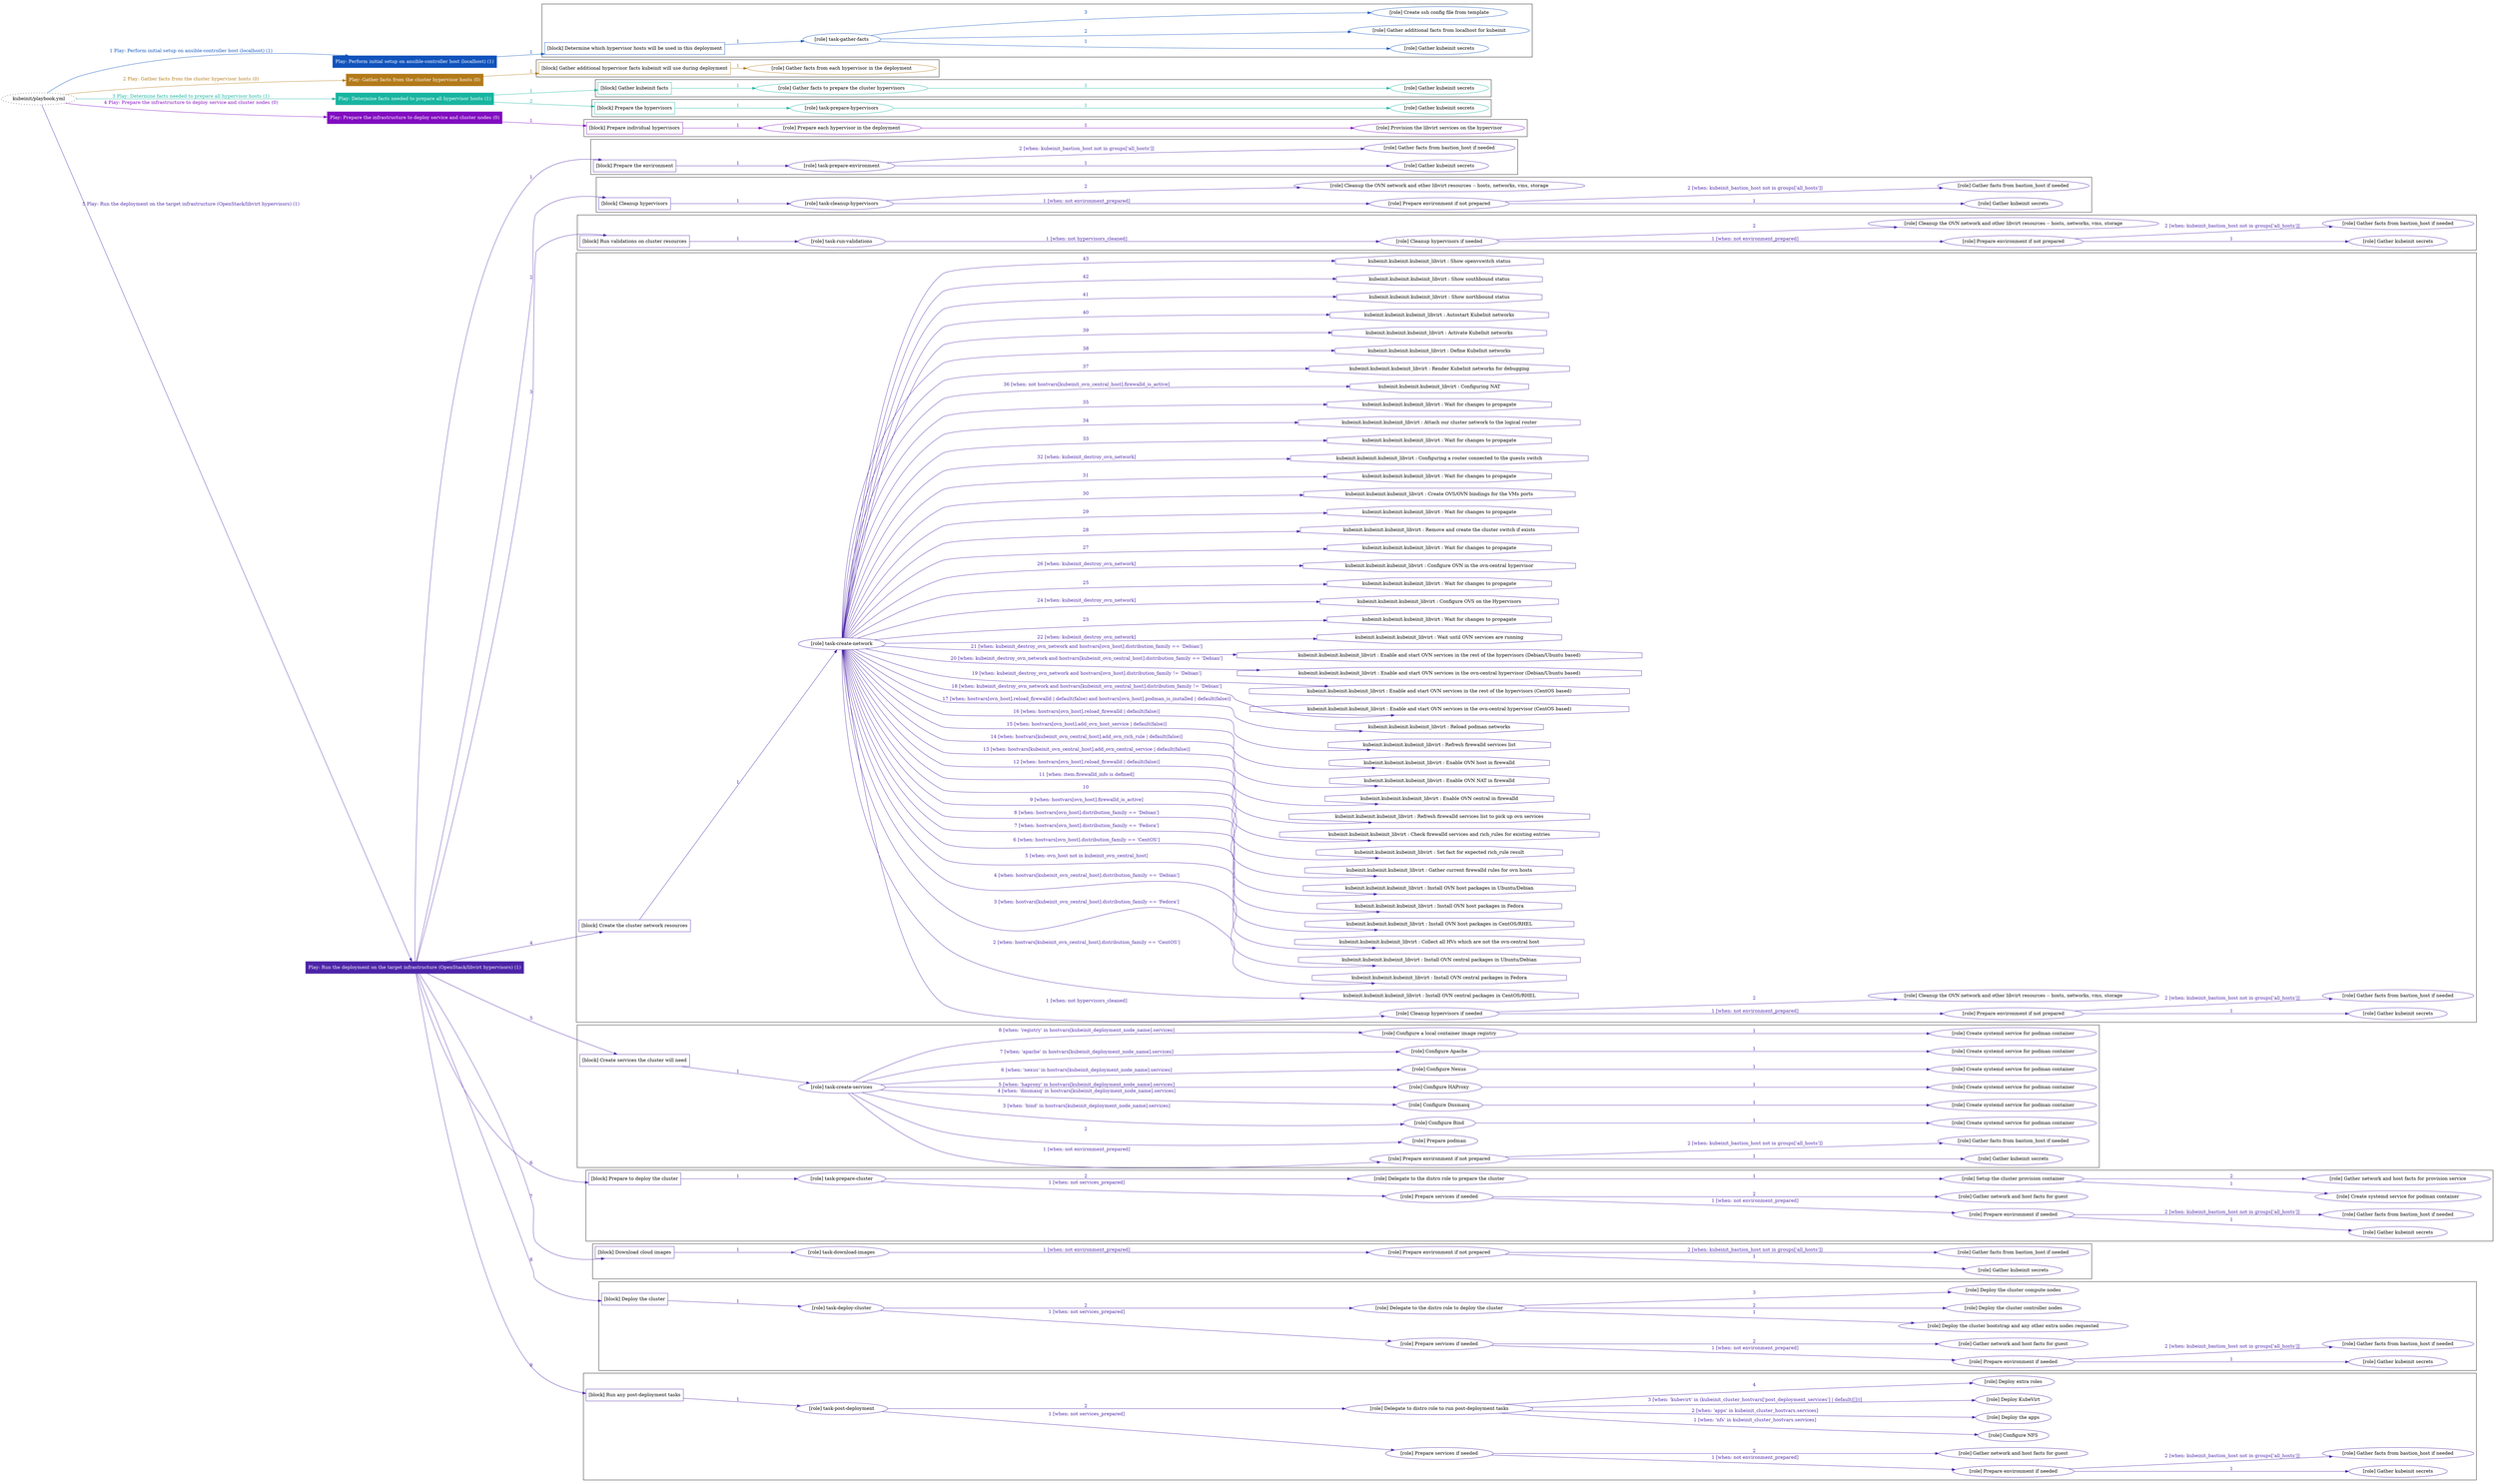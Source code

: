 digraph {
	graph [concentrate=true ordering=in rankdir=LR ratio=fill]
	edge [esep=5 sep=10]
	"kubeinit/playbook.yml" [URL="/home/runner/work/kubeinit/kubeinit/kubeinit/playbook.yml" id=playbook_3c17c4cc style=dotted]
	"kubeinit/playbook.yml" -> play_fe9e4c38 [label="1 Play: Perform initial setup on ansible-controller host (localhost) (1)" color="#1053bc" fontcolor="#1053bc" id=edge_play_fe9e4c38 labeltooltip="1 Play: Perform initial setup on ansible-controller host (localhost) (1)" tooltip="1 Play: Perform initial setup on ansible-controller host (localhost) (1)"]
	subgraph "Play: Perform initial setup on ansible-controller host (localhost) (1)" {
		play_fe9e4c38 [label="Play: Perform initial setup on ansible-controller host (localhost) (1)" URL="/home/runner/work/kubeinit/kubeinit/kubeinit/playbook.yml" color="#1053bc" fontcolor="#ffffff" id=play_fe9e4c38 shape=box style=filled tooltip=localhost]
		play_fe9e4c38 -> block_2cf7ead9 [label=1 color="#1053bc" fontcolor="#1053bc" id=edge_block_2cf7ead9 labeltooltip=1 tooltip=1]
		subgraph cluster_block_2cf7ead9 {
			block_2cf7ead9 [label="[block] Determine which hypervisor hosts will be used in this deployment" URL="/home/runner/work/kubeinit/kubeinit/kubeinit/playbook.yml" color="#1053bc" id=block_2cf7ead9 labeltooltip="Determine which hypervisor hosts will be used in this deployment" shape=box tooltip="Determine which hypervisor hosts will be used in this deployment"]
			block_2cf7ead9 -> role_46c096ec [label="1 " color="#1053bc" fontcolor="#1053bc" id=edge_role_46c096ec labeltooltip="1 " tooltip="1 "]
			subgraph "task-gather-facts" {
				role_46c096ec [label="[role] task-gather-facts" URL="/home/runner/work/kubeinit/kubeinit/kubeinit/playbook.yml" color="#1053bc" id=role_46c096ec tooltip="task-gather-facts"]
				role_46c096ec -> role_83af6e11 [label="1 " color="#1053bc" fontcolor="#1053bc" id=edge_role_83af6e11 labeltooltip="1 " tooltip="1 "]
				subgraph "Gather kubeinit secrets" {
					role_83af6e11 [label="[role] Gather kubeinit secrets" URL="/home/runner/.ansible/collections/ansible_collections/kubeinit/kubeinit/roles/kubeinit_prepare/tasks/build_hypervisors_group.yml" color="#1053bc" id=role_83af6e11 tooltip="Gather kubeinit secrets"]
				}
				role_46c096ec -> role_00950046 [label="2 " color="#1053bc" fontcolor="#1053bc" id=edge_role_00950046 labeltooltip="2 " tooltip="2 "]
				subgraph "Gather additional facts from localhost for kubeinit" {
					role_00950046 [label="[role] Gather additional facts from localhost for kubeinit" URL="/home/runner/.ansible/collections/ansible_collections/kubeinit/kubeinit/roles/kubeinit_prepare/tasks/build_hypervisors_group.yml" color="#1053bc" id=role_00950046 tooltip="Gather additional facts from localhost for kubeinit"]
				}
				role_46c096ec -> role_fdebe935 [label="3 " color="#1053bc" fontcolor="#1053bc" id=edge_role_fdebe935 labeltooltip="3 " tooltip="3 "]
				subgraph "Create ssh config file from template" {
					role_fdebe935 [label="[role] Create ssh config file from template" URL="/home/runner/.ansible/collections/ansible_collections/kubeinit/kubeinit/roles/kubeinit_prepare/tasks/build_hypervisors_group.yml" color="#1053bc" id=role_fdebe935 tooltip="Create ssh config file from template"]
				}
			}
		}
	}
	"kubeinit/playbook.yml" -> play_6bdc1617 [label="2 Play: Gather facts from the cluster hypervisor hosts (0)" color="#b37a19" fontcolor="#b37a19" id=edge_play_6bdc1617 labeltooltip="2 Play: Gather facts from the cluster hypervisor hosts (0)" tooltip="2 Play: Gather facts from the cluster hypervisor hosts (0)"]
	subgraph "Play: Gather facts from the cluster hypervisor hosts (0)" {
		play_6bdc1617 [label="Play: Gather facts from the cluster hypervisor hosts (0)" URL="/home/runner/work/kubeinit/kubeinit/kubeinit/playbook.yml" color="#b37a19" fontcolor="#ffffff" id=play_6bdc1617 shape=box style=filled tooltip="Play: Gather facts from the cluster hypervisor hosts (0)"]
		play_6bdc1617 -> block_f2739513 [label=1 color="#b37a19" fontcolor="#b37a19" id=edge_block_f2739513 labeltooltip=1 tooltip=1]
		subgraph cluster_block_f2739513 {
			block_f2739513 [label="[block] Gather additional hypervisor facts kubeinit will use during deployment" URL="/home/runner/work/kubeinit/kubeinit/kubeinit/playbook.yml" color="#b37a19" id=block_f2739513 labeltooltip="Gather additional hypervisor facts kubeinit will use during deployment" shape=box tooltip="Gather additional hypervisor facts kubeinit will use during deployment"]
			block_f2739513 -> role_b4f1ef80 [label="1 " color="#b37a19" fontcolor="#b37a19" id=edge_role_b4f1ef80 labeltooltip="1 " tooltip="1 "]
			subgraph "Gather facts from each hypervisor in the deployment" {
				role_b4f1ef80 [label="[role] Gather facts from each hypervisor in the deployment" URL="/home/runner/work/kubeinit/kubeinit/kubeinit/playbook.yml" color="#b37a19" id=role_b4f1ef80 tooltip="Gather facts from each hypervisor in the deployment"]
			}
		}
	}
	"kubeinit/playbook.yml" -> play_ecb196b5 [label="3 Play: Determine facts needed to prepare all hypervisor hosts (1)" color="#17b5a0" fontcolor="#17b5a0" id=edge_play_ecb196b5 labeltooltip="3 Play: Determine facts needed to prepare all hypervisor hosts (1)" tooltip="3 Play: Determine facts needed to prepare all hypervisor hosts (1)"]
	subgraph "Play: Determine facts needed to prepare all hypervisor hosts (1)" {
		play_ecb196b5 [label="Play: Determine facts needed to prepare all hypervisor hosts (1)" URL="/home/runner/work/kubeinit/kubeinit/kubeinit/playbook.yml" color="#17b5a0" fontcolor="#ffffff" id=play_ecb196b5 shape=box style=filled tooltip=localhost]
		play_ecb196b5 -> block_ef942101 [label=1 color="#17b5a0" fontcolor="#17b5a0" id=edge_block_ef942101 labeltooltip=1 tooltip=1]
		subgraph cluster_block_ef942101 {
			block_ef942101 [label="[block] Gather kubeinit facts" URL="/home/runner/work/kubeinit/kubeinit/kubeinit/playbook.yml" color="#17b5a0" id=block_ef942101 labeltooltip="Gather kubeinit facts" shape=box tooltip="Gather kubeinit facts"]
			block_ef942101 -> role_f408efcd [label="1 " color="#17b5a0" fontcolor="#17b5a0" id=edge_role_f408efcd labeltooltip="1 " tooltip="1 "]
			subgraph "Gather facts to prepare the cluster hypervisors" {
				role_f408efcd [label="[role] Gather facts to prepare the cluster hypervisors" URL="/home/runner/work/kubeinit/kubeinit/kubeinit/playbook.yml" color="#17b5a0" id=role_f408efcd tooltip="Gather facts to prepare the cluster hypervisors"]
				role_f408efcd -> role_0083cb3c [label="1 " color="#17b5a0" fontcolor="#17b5a0" id=edge_role_0083cb3c labeltooltip="1 " tooltip="1 "]
				subgraph "Gather kubeinit secrets" {
					role_0083cb3c [label="[role] Gather kubeinit secrets" URL="/home/runner/.ansible/collections/ansible_collections/kubeinit/kubeinit/roles/kubeinit_prepare/tasks/gather_kubeinit_facts.yml" color="#17b5a0" id=role_0083cb3c tooltip="Gather kubeinit secrets"]
				}
			}
		}
		play_ecb196b5 -> block_3f5b229b [label=2 color="#17b5a0" fontcolor="#17b5a0" id=edge_block_3f5b229b labeltooltip=2 tooltip=2]
		subgraph cluster_block_3f5b229b {
			block_3f5b229b [label="[block] Prepare the hypervisors" URL="/home/runner/work/kubeinit/kubeinit/kubeinit/playbook.yml" color="#17b5a0" id=block_3f5b229b labeltooltip="Prepare the hypervisors" shape=box tooltip="Prepare the hypervisors"]
			block_3f5b229b -> role_26cbcaaa [label="1 " color="#17b5a0" fontcolor="#17b5a0" id=edge_role_26cbcaaa labeltooltip="1 " tooltip="1 "]
			subgraph "task-prepare-hypervisors" {
				role_26cbcaaa [label="[role] task-prepare-hypervisors" URL="/home/runner/work/kubeinit/kubeinit/kubeinit/playbook.yml" color="#17b5a0" id=role_26cbcaaa tooltip="task-prepare-hypervisors"]
				role_26cbcaaa -> role_fc2c32e9 [label="1 " color="#17b5a0" fontcolor="#17b5a0" id=edge_role_fc2c32e9 labeltooltip="1 " tooltip="1 "]
				subgraph "Gather kubeinit secrets" {
					role_fc2c32e9 [label="[role] Gather kubeinit secrets" URL="/home/runner/.ansible/collections/ansible_collections/kubeinit/kubeinit/roles/kubeinit_prepare/tasks/gather_kubeinit_facts.yml" color="#17b5a0" id=role_fc2c32e9 tooltip="Gather kubeinit secrets"]
				}
			}
		}
	}
	"kubeinit/playbook.yml" -> play_b1c99283 [label="4 Play: Prepare the infrastructure to deploy service and cluster nodes (0)" color="#810cc0" fontcolor="#810cc0" id=edge_play_b1c99283 labeltooltip="4 Play: Prepare the infrastructure to deploy service and cluster nodes (0)" tooltip="4 Play: Prepare the infrastructure to deploy service and cluster nodes (0)"]
	subgraph "Play: Prepare the infrastructure to deploy service and cluster nodes (0)" {
		play_b1c99283 [label="Play: Prepare the infrastructure to deploy service and cluster nodes (0)" URL="/home/runner/work/kubeinit/kubeinit/kubeinit/playbook.yml" color="#810cc0" fontcolor="#ffffff" id=play_b1c99283 shape=box style=filled tooltip="Play: Prepare the infrastructure to deploy service and cluster nodes (0)"]
		play_b1c99283 -> block_15c43736 [label=1 color="#810cc0" fontcolor="#810cc0" id=edge_block_15c43736 labeltooltip=1 tooltip=1]
		subgraph cluster_block_15c43736 {
			block_15c43736 [label="[block] Prepare individual hypervisors" URL="/home/runner/work/kubeinit/kubeinit/kubeinit/playbook.yml" color="#810cc0" id=block_15c43736 labeltooltip="Prepare individual hypervisors" shape=box tooltip="Prepare individual hypervisors"]
			block_15c43736 -> role_bf27681b [label="1 " color="#810cc0" fontcolor="#810cc0" id=edge_role_bf27681b labeltooltip="1 " tooltip="1 "]
			subgraph "Prepare each hypervisor in the deployment" {
				role_bf27681b [label="[role] Prepare each hypervisor in the deployment" URL="/home/runner/work/kubeinit/kubeinit/kubeinit/playbook.yml" color="#810cc0" id=role_bf27681b tooltip="Prepare each hypervisor in the deployment"]
				role_bf27681b -> role_719d1031 [label="1 " color="#810cc0" fontcolor="#810cc0" id=edge_role_719d1031 labeltooltip="1 " tooltip="1 "]
				subgraph "Provision the libvirt services on the hypervisor" {
					role_719d1031 [label="[role] Provision the libvirt services on the hypervisor" URL="/home/runner/.ansible/collections/ansible_collections/kubeinit/kubeinit/roles/kubeinit_prepare/tasks/prepare_hypervisor.yml" color="#810cc0" id=role_719d1031 tooltip="Provision the libvirt services on the hypervisor"]
				}
			}
		}
	}
	"kubeinit/playbook.yml" -> play_65732513 [label="5 Play: Run the deployment on the target infrastructure (OpenStack/libvirt hypervisors) (1)" color="#4c24a8" fontcolor="#4c24a8" id=edge_play_65732513 labeltooltip="5 Play: Run the deployment on the target infrastructure (OpenStack/libvirt hypervisors) (1)" tooltip="5 Play: Run the deployment on the target infrastructure (OpenStack/libvirt hypervisors) (1)"]
	subgraph "Play: Run the deployment on the target infrastructure (OpenStack/libvirt hypervisors) (1)" {
		play_65732513 [label="Play: Run the deployment on the target infrastructure (OpenStack/libvirt hypervisors) (1)" URL="/home/runner/work/kubeinit/kubeinit/kubeinit/playbook.yml" color="#4c24a8" fontcolor="#ffffff" id=play_65732513 shape=box style=filled tooltip=localhost]
		play_65732513 -> block_20244db0 [label=1 color="#4c24a8" fontcolor="#4c24a8" id=edge_block_20244db0 labeltooltip=1 tooltip=1]
		subgraph cluster_block_20244db0 {
			block_20244db0 [label="[block] Prepare the environment" URL="/home/runner/work/kubeinit/kubeinit/kubeinit/playbook.yml" color="#4c24a8" id=block_20244db0 labeltooltip="Prepare the environment" shape=box tooltip="Prepare the environment"]
			block_20244db0 -> role_950d9616 [label="1 " color="#4c24a8" fontcolor="#4c24a8" id=edge_role_950d9616 labeltooltip="1 " tooltip="1 "]
			subgraph "task-prepare-environment" {
				role_950d9616 [label="[role] task-prepare-environment" URL="/home/runner/work/kubeinit/kubeinit/kubeinit/playbook.yml" color="#4c24a8" id=role_950d9616 tooltip="task-prepare-environment"]
				role_950d9616 -> role_76da1821 [label="1 " color="#4c24a8" fontcolor="#4c24a8" id=edge_role_76da1821 labeltooltip="1 " tooltip="1 "]
				subgraph "Gather kubeinit secrets" {
					role_76da1821 [label="[role] Gather kubeinit secrets" URL="/home/runner/.ansible/collections/ansible_collections/kubeinit/kubeinit/roles/kubeinit_prepare/tasks/gather_kubeinit_facts.yml" color="#4c24a8" id=role_76da1821 tooltip="Gather kubeinit secrets"]
				}
				role_950d9616 -> role_1df43655 [label="2 [when: kubeinit_bastion_host not in groups['all_hosts']]" color="#4c24a8" fontcolor="#4c24a8" id=edge_role_1df43655 labeltooltip="2 [when: kubeinit_bastion_host not in groups['all_hosts']]" tooltip="2 [when: kubeinit_bastion_host not in groups['all_hosts']]"]
				subgraph "Gather facts from bastion_host if needed" {
					role_1df43655 [label="[role] Gather facts from bastion_host if needed" URL="/home/runner/.ansible/collections/ansible_collections/kubeinit/kubeinit/roles/kubeinit_prepare/tasks/main.yml" color="#4c24a8" id=role_1df43655 tooltip="Gather facts from bastion_host if needed"]
				}
			}
		}
		play_65732513 -> block_634f94ea [label=2 color="#4c24a8" fontcolor="#4c24a8" id=edge_block_634f94ea labeltooltip=2 tooltip=2]
		subgraph cluster_block_634f94ea {
			block_634f94ea [label="[block] Cleanup hypervisors" URL="/home/runner/work/kubeinit/kubeinit/kubeinit/playbook.yml" color="#4c24a8" id=block_634f94ea labeltooltip="Cleanup hypervisors" shape=box tooltip="Cleanup hypervisors"]
			block_634f94ea -> role_6c2c0f2d [label="1 " color="#4c24a8" fontcolor="#4c24a8" id=edge_role_6c2c0f2d labeltooltip="1 " tooltip="1 "]
			subgraph "task-cleanup-hypervisors" {
				role_6c2c0f2d [label="[role] task-cleanup-hypervisors" URL="/home/runner/work/kubeinit/kubeinit/kubeinit/playbook.yml" color="#4c24a8" id=role_6c2c0f2d tooltip="task-cleanup-hypervisors"]
				role_6c2c0f2d -> role_0c4800f5 [label="1 [when: not environment_prepared]" color="#4c24a8" fontcolor="#4c24a8" id=edge_role_0c4800f5 labeltooltip="1 [when: not environment_prepared]" tooltip="1 [when: not environment_prepared]"]
				subgraph "Prepare environment if not prepared" {
					role_0c4800f5 [label="[role] Prepare environment if not prepared" URL="/home/runner/.ansible/collections/ansible_collections/kubeinit/kubeinit/roles/kubeinit_libvirt/tasks/cleanup_hypervisors.yml" color="#4c24a8" id=role_0c4800f5 tooltip="Prepare environment if not prepared"]
					role_0c4800f5 -> role_3cac7253 [label="1 " color="#4c24a8" fontcolor="#4c24a8" id=edge_role_3cac7253 labeltooltip="1 " tooltip="1 "]
					subgraph "Gather kubeinit secrets" {
						role_3cac7253 [label="[role] Gather kubeinit secrets" URL="/home/runner/.ansible/collections/ansible_collections/kubeinit/kubeinit/roles/kubeinit_prepare/tasks/gather_kubeinit_facts.yml" color="#4c24a8" id=role_3cac7253 tooltip="Gather kubeinit secrets"]
					}
					role_0c4800f5 -> role_3f013881 [label="2 [when: kubeinit_bastion_host not in groups['all_hosts']]" color="#4c24a8" fontcolor="#4c24a8" id=edge_role_3f013881 labeltooltip="2 [when: kubeinit_bastion_host not in groups['all_hosts']]" tooltip="2 [when: kubeinit_bastion_host not in groups['all_hosts']]"]
					subgraph "Gather facts from bastion_host if needed" {
						role_3f013881 [label="[role] Gather facts from bastion_host if needed" URL="/home/runner/.ansible/collections/ansible_collections/kubeinit/kubeinit/roles/kubeinit_prepare/tasks/main.yml" color="#4c24a8" id=role_3f013881 tooltip="Gather facts from bastion_host if needed"]
					}
				}
				role_6c2c0f2d -> role_d4130e1d [label="2 " color="#4c24a8" fontcolor="#4c24a8" id=edge_role_d4130e1d labeltooltip="2 " tooltip="2 "]
				subgraph "Cleanup the OVN network and other libvirt resources -- hosts, networks, vms, storage" {
					role_d4130e1d [label="[role] Cleanup the OVN network and other libvirt resources -- hosts, networks, vms, storage" URL="/home/runner/.ansible/collections/ansible_collections/kubeinit/kubeinit/roles/kubeinit_libvirt/tasks/cleanup_hypervisors.yml" color="#4c24a8" id=role_d4130e1d tooltip="Cleanup the OVN network and other libvirt resources -- hosts, networks, vms, storage"]
				}
			}
		}
		play_65732513 -> block_ddc60f5e [label=3 color="#4c24a8" fontcolor="#4c24a8" id=edge_block_ddc60f5e labeltooltip=3 tooltip=3]
		subgraph cluster_block_ddc60f5e {
			block_ddc60f5e [label="[block] Run validations on cluster resources" URL="/home/runner/work/kubeinit/kubeinit/kubeinit/playbook.yml" color="#4c24a8" id=block_ddc60f5e labeltooltip="Run validations on cluster resources" shape=box tooltip="Run validations on cluster resources"]
			block_ddc60f5e -> role_48f5e922 [label="1 " color="#4c24a8" fontcolor="#4c24a8" id=edge_role_48f5e922 labeltooltip="1 " tooltip="1 "]
			subgraph "task-run-validations" {
				role_48f5e922 [label="[role] task-run-validations" URL="/home/runner/work/kubeinit/kubeinit/kubeinit/playbook.yml" color="#4c24a8" id=role_48f5e922 tooltip="task-run-validations"]
				role_48f5e922 -> role_fa263a94 [label="1 [when: not hypervisors_cleaned]" color="#4c24a8" fontcolor="#4c24a8" id=edge_role_fa263a94 labeltooltip="1 [when: not hypervisors_cleaned]" tooltip="1 [when: not hypervisors_cleaned]"]
				subgraph "Cleanup hypervisors if needed" {
					role_fa263a94 [label="[role] Cleanup hypervisors if needed" URL="/home/runner/.ansible/collections/ansible_collections/kubeinit/kubeinit/roles/kubeinit_validations/tasks/main.yml" color="#4c24a8" id=role_fa263a94 tooltip="Cleanup hypervisors if needed"]
					role_fa263a94 -> role_a5f2d7c1 [label="1 [when: not environment_prepared]" color="#4c24a8" fontcolor="#4c24a8" id=edge_role_a5f2d7c1 labeltooltip="1 [when: not environment_prepared]" tooltip="1 [when: not environment_prepared]"]
					subgraph "Prepare environment if not prepared" {
						role_a5f2d7c1 [label="[role] Prepare environment if not prepared" URL="/home/runner/.ansible/collections/ansible_collections/kubeinit/kubeinit/roles/kubeinit_libvirt/tasks/cleanup_hypervisors.yml" color="#4c24a8" id=role_a5f2d7c1 tooltip="Prepare environment if not prepared"]
						role_a5f2d7c1 -> role_c6eee28a [label="1 " color="#4c24a8" fontcolor="#4c24a8" id=edge_role_c6eee28a labeltooltip="1 " tooltip="1 "]
						subgraph "Gather kubeinit secrets" {
							role_c6eee28a [label="[role] Gather kubeinit secrets" URL="/home/runner/.ansible/collections/ansible_collections/kubeinit/kubeinit/roles/kubeinit_prepare/tasks/gather_kubeinit_facts.yml" color="#4c24a8" id=role_c6eee28a tooltip="Gather kubeinit secrets"]
						}
						role_a5f2d7c1 -> role_f72fad81 [label="2 [when: kubeinit_bastion_host not in groups['all_hosts']]" color="#4c24a8" fontcolor="#4c24a8" id=edge_role_f72fad81 labeltooltip="2 [when: kubeinit_bastion_host not in groups['all_hosts']]" tooltip="2 [when: kubeinit_bastion_host not in groups['all_hosts']]"]
						subgraph "Gather facts from bastion_host if needed" {
							role_f72fad81 [label="[role] Gather facts from bastion_host if needed" URL="/home/runner/.ansible/collections/ansible_collections/kubeinit/kubeinit/roles/kubeinit_prepare/tasks/main.yml" color="#4c24a8" id=role_f72fad81 tooltip="Gather facts from bastion_host if needed"]
						}
					}
					role_fa263a94 -> role_2e939ffd [label="2 " color="#4c24a8" fontcolor="#4c24a8" id=edge_role_2e939ffd labeltooltip="2 " tooltip="2 "]
					subgraph "Cleanup the OVN network and other libvirt resources -- hosts, networks, vms, storage" {
						role_2e939ffd [label="[role] Cleanup the OVN network and other libvirt resources -- hosts, networks, vms, storage" URL="/home/runner/.ansible/collections/ansible_collections/kubeinit/kubeinit/roles/kubeinit_libvirt/tasks/cleanup_hypervisors.yml" color="#4c24a8" id=role_2e939ffd tooltip="Cleanup the OVN network and other libvirt resources -- hosts, networks, vms, storage"]
					}
				}
			}
		}
		play_65732513 -> block_2b54bde6 [label=4 color="#4c24a8" fontcolor="#4c24a8" id=edge_block_2b54bde6 labeltooltip=4 tooltip=4]
		subgraph cluster_block_2b54bde6 {
			block_2b54bde6 [label="[block] Create the cluster network resources" URL="/home/runner/work/kubeinit/kubeinit/kubeinit/playbook.yml" color="#4c24a8" id=block_2b54bde6 labeltooltip="Create the cluster network resources" shape=box tooltip="Create the cluster network resources"]
			block_2b54bde6 -> role_4985bc5e [label="1 " color="#4c24a8" fontcolor="#4c24a8" id=edge_role_4985bc5e labeltooltip="1 " tooltip="1 "]
			subgraph "task-create-network" {
				role_4985bc5e [label="[role] task-create-network" URL="/home/runner/work/kubeinit/kubeinit/kubeinit/playbook.yml" color="#4c24a8" id=role_4985bc5e tooltip="task-create-network"]
				role_4985bc5e -> role_002a545b [label="1 [when: not hypervisors_cleaned]" color="#4c24a8" fontcolor="#4c24a8" id=edge_role_002a545b labeltooltip="1 [when: not hypervisors_cleaned]" tooltip="1 [when: not hypervisors_cleaned]"]
				subgraph "Cleanup hypervisors if needed" {
					role_002a545b [label="[role] Cleanup hypervisors if needed" URL="/home/runner/.ansible/collections/ansible_collections/kubeinit/kubeinit/roles/kubeinit_libvirt/tasks/create_network.yml" color="#4c24a8" id=role_002a545b tooltip="Cleanup hypervisors if needed"]
					role_002a545b -> role_7f33012c [label="1 [when: not environment_prepared]" color="#4c24a8" fontcolor="#4c24a8" id=edge_role_7f33012c labeltooltip="1 [when: not environment_prepared]" tooltip="1 [when: not environment_prepared]"]
					subgraph "Prepare environment if not prepared" {
						role_7f33012c [label="[role] Prepare environment if not prepared" URL="/home/runner/.ansible/collections/ansible_collections/kubeinit/kubeinit/roles/kubeinit_libvirt/tasks/cleanup_hypervisors.yml" color="#4c24a8" id=role_7f33012c tooltip="Prepare environment if not prepared"]
						role_7f33012c -> role_85c2a2c4 [label="1 " color="#4c24a8" fontcolor="#4c24a8" id=edge_role_85c2a2c4 labeltooltip="1 " tooltip="1 "]
						subgraph "Gather kubeinit secrets" {
							role_85c2a2c4 [label="[role] Gather kubeinit secrets" URL="/home/runner/.ansible/collections/ansible_collections/kubeinit/kubeinit/roles/kubeinit_prepare/tasks/gather_kubeinit_facts.yml" color="#4c24a8" id=role_85c2a2c4 tooltip="Gather kubeinit secrets"]
						}
						role_7f33012c -> role_853f0668 [label="2 [when: kubeinit_bastion_host not in groups['all_hosts']]" color="#4c24a8" fontcolor="#4c24a8" id=edge_role_853f0668 labeltooltip="2 [when: kubeinit_bastion_host not in groups['all_hosts']]" tooltip="2 [when: kubeinit_bastion_host not in groups['all_hosts']]"]
						subgraph "Gather facts from bastion_host if needed" {
							role_853f0668 [label="[role] Gather facts from bastion_host if needed" URL="/home/runner/.ansible/collections/ansible_collections/kubeinit/kubeinit/roles/kubeinit_prepare/tasks/main.yml" color="#4c24a8" id=role_853f0668 tooltip="Gather facts from bastion_host if needed"]
						}
					}
					role_002a545b -> role_ef85be43 [label="2 " color="#4c24a8" fontcolor="#4c24a8" id=edge_role_ef85be43 labeltooltip="2 " tooltip="2 "]
					subgraph "Cleanup the OVN network and other libvirt resources -- hosts, networks, vms, storage" {
						role_ef85be43 [label="[role] Cleanup the OVN network and other libvirt resources -- hosts, networks, vms, storage" URL="/home/runner/.ansible/collections/ansible_collections/kubeinit/kubeinit/roles/kubeinit_libvirt/tasks/cleanup_hypervisors.yml" color="#4c24a8" id=role_ef85be43 tooltip="Cleanup the OVN network and other libvirt resources -- hosts, networks, vms, storage"]
					}
				}
				task_adb9c269 [label="kubeinit.kubeinit.kubeinit_libvirt : Install OVN central packages in CentOS/RHEL" URL="/home/runner/.ansible/collections/ansible_collections/kubeinit/kubeinit/roles/kubeinit_libvirt/tasks/create_network.yml" color="#4c24a8" id=task_adb9c269 shape=octagon tooltip="kubeinit.kubeinit.kubeinit_libvirt : Install OVN central packages in CentOS/RHEL"]
				role_4985bc5e -> task_adb9c269 [label="2 [when: hostvars[kubeinit_ovn_central_host].distribution_family == 'CentOS']" color="#4c24a8" fontcolor="#4c24a8" id=edge_task_adb9c269 labeltooltip="2 [when: hostvars[kubeinit_ovn_central_host].distribution_family == 'CentOS']" tooltip="2 [when: hostvars[kubeinit_ovn_central_host].distribution_family == 'CentOS']"]
				task_06051e8e [label="kubeinit.kubeinit.kubeinit_libvirt : Install OVN central packages in Fedora" URL="/home/runner/.ansible/collections/ansible_collections/kubeinit/kubeinit/roles/kubeinit_libvirt/tasks/create_network.yml" color="#4c24a8" id=task_06051e8e shape=octagon tooltip="kubeinit.kubeinit.kubeinit_libvirt : Install OVN central packages in Fedora"]
				role_4985bc5e -> task_06051e8e [label="3 [when: hostvars[kubeinit_ovn_central_host].distribution_family == 'Fedora']" color="#4c24a8" fontcolor="#4c24a8" id=edge_task_06051e8e labeltooltip="3 [when: hostvars[kubeinit_ovn_central_host].distribution_family == 'Fedora']" tooltip="3 [when: hostvars[kubeinit_ovn_central_host].distribution_family == 'Fedora']"]
				task_ace497a8 [label="kubeinit.kubeinit.kubeinit_libvirt : Install OVN central packages in Ubuntu/Debian" URL="/home/runner/.ansible/collections/ansible_collections/kubeinit/kubeinit/roles/kubeinit_libvirt/tasks/create_network.yml" color="#4c24a8" id=task_ace497a8 shape=octagon tooltip="kubeinit.kubeinit.kubeinit_libvirt : Install OVN central packages in Ubuntu/Debian"]
				role_4985bc5e -> task_ace497a8 [label="4 [when: hostvars[kubeinit_ovn_central_host].distribution_family == 'Debian']" color="#4c24a8" fontcolor="#4c24a8" id=edge_task_ace497a8 labeltooltip="4 [when: hostvars[kubeinit_ovn_central_host].distribution_family == 'Debian']" tooltip="4 [when: hostvars[kubeinit_ovn_central_host].distribution_family == 'Debian']"]
				task_8190bdd6 [label="kubeinit.kubeinit.kubeinit_libvirt : Collect all HVs which are not the ovn-central host" URL="/home/runner/.ansible/collections/ansible_collections/kubeinit/kubeinit/roles/kubeinit_libvirt/tasks/create_network.yml" color="#4c24a8" id=task_8190bdd6 shape=octagon tooltip="kubeinit.kubeinit.kubeinit_libvirt : Collect all HVs which are not the ovn-central host"]
				role_4985bc5e -> task_8190bdd6 [label="5 [when: ovn_host not in kubeinit_ovn_central_host]" color="#4c24a8" fontcolor="#4c24a8" id=edge_task_8190bdd6 labeltooltip="5 [when: ovn_host not in kubeinit_ovn_central_host]" tooltip="5 [when: ovn_host not in kubeinit_ovn_central_host]"]
				task_c7d40253 [label="kubeinit.kubeinit.kubeinit_libvirt : Install OVN host packages in CentOS/RHEL" URL="/home/runner/.ansible/collections/ansible_collections/kubeinit/kubeinit/roles/kubeinit_libvirt/tasks/create_network.yml" color="#4c24a8" id=task_c7d40253 shape=octagon tooltip="kubeinit.kubeinit.kubeinit_libvirt : Install OVN host packages in CentOS/RHEL"]
				role_4985bc5e -> task_c7d40253 [label="6 [when: hostvars[ovn_host].distribution_family == 'CentOS']" color="#4c24a8" fontcolor="#4c24a8" id=edge_task_c7d40253 labeltooltip="6 [when: hostvars[ovn_host].distribution_family == 'CentOS']" tooltip="6 [when: hostvars[ovn_host].distribution_family == 'CentOS']"]
				task_cf48e494 [label="kubeinit.kubeinit.kubeinit_libvirt : Install OVN host packages in Fedora" URL="/home/runner/.ansible/collections/ansible_collections/kubeinit/kubeinit/roles/kubeinit_libvirt/tasks/create_network.yml" color="#4c24a8" id=task_cf48e494 shape=octagon tooltip="kubeinit.kubeinit.kubeinit_libvirt : Install OVN host packages in Fedora"]
				role_4985bc5e -> task_cf48e494 [label="7 [when: hostvars[ovn_host].distribution_family == 'Fedora']" color="#4c24a8" fontcolor="#4c24a8" id=edge_task_cf48e494 labeltooltip="7 [when: hostvars[ovn_host].distribution_family == 'Fedora']" tooltip="7 [when: hostvars[ovn_host].distribution_family == 'Fedora']"]
				task_0aff0bcd [label="kubeinit.kubeinit.kubeinit_libvirt : Install OVN host packages in Ubuntu/Debian" URL="/home/runner/.ansible/collections/ansible_collections/kubeinit/kubeinit/roles/kubeinit_libvirt/tasks/create_network.yml" color="#4c24a8" id=task_0aff0bcd shape=octagon tooltip="kubeinit.kubeinit.kubeinit_libvirt : Install OVN host packages in Ubuntu/Debian"]
				role_4985bc5e -> task_0aff0bcd [label="8 [when: hostvars[ovn_host].distribution_family == 'Debian']" color="#4c24a8" fontcolor="#4c24a8" id=edge_task_0aff0bcd labeltooltip="8 [when: hostvars[ovn_host].distribution_family == 'Debian']" tooltip="8 [when: hostvars[ovn_host].distribution_family == 'Debian']"]
				task_d7cd34b8 [label="kubeinit.kubeinit.kubeinit_libvirt : Gather current firewalld rules for ovn hosts" URL="/home/runner/.ansible/collections/ansible_collections/kubeinit/kubeinit/roles/kubeinit_libvirt/tasks/create_network.yml" color="#4c24a8" id=task_d7cd34b8 shape=octagon tooltip="kubeinit.kubeinit.kubeinit_libvirt : Gather current firewalld rules for ovn hosts"]
				role_4985bc5e -> task_d7cd34b8 [label="9 [when: hostvars[ovn_host].firewalld_is_active]" color="#4c24a8" fontcolor="#4c24a8" id=edge_task_d7cd34b8 labeltooltip="9 [when: hostvars[ovn_host].firewalld_is_active]" tooltip="9 [when: hostvars[ovn_host].firewalld_is_active]"]
				task_92844902 [label="kubeinit.kubeinit.kubeinit_libvirt : Set fact for expected rich_rule result" URL="/home/runner/.ansible/collections/ansible_collections/kubeinit/kubeinit/roles/kubeinit_libvirt/tasks/create_network.yml" color="#4c24a8" id=task_92844902 shape=octagon tooltip="kubeinit.kubeinit.kubeinit_libvirt : Set fact for expected rich_rule result"]
				role_4985bc5e -> task_92844902 [label="10 " color="#4c24a8" fontcolor="#4c24a8" id=edge_task_92844902 labeltooltip="10 " tooltip="10 "]
				task_404eadde [label="kubeinit.kubeinit.kubeinit_libvirt : Check firewalld services and rich_rules for existing entries" URL="/home/runner/.ansible/collections/ansible_collections/kubeinit/kubeinit/roles/kubeinit_libvirt/tasks/create_network.yml" color="#4c24a8" id=task_404eadde shape=octagon tooltip="kubeinit.kubeinit.kubeinit_libvirt : Check firewalld services and rich_rules for existing entries"]
				role_4985bc5e -> task_404eadde [label="11 [when: item.firewalld_info is defined]" color="#4c24a8" fontcolor="#4c24a8" id=edge_task_404eadde labeltooltip="11 [when: item.firewalld_info is defined]" tooltip="11 [when: item.firewalld_info is defined]"]
				task_9629de65 [label="kubeinit.kubeinit.kubeinit_libvirt : Refresh firewalld services list to pick up ovn services" URL="/home/runner/.ansible/collections/ansible_collections/kubeinit/kubeinit/roles/kubeinit_libvirt/tasks/create_network.yml" color="#4c24a8" id=task_9629de65 shape=octagon tooltip="kubeinit.kubeinit.kubeinit_libvirt : Refresh firewalld services list to pick up ovn services"]
				role_4985bc5e -> task_9629de65 [label="12 [when: hostvars[ovn_host].reload_firewalld | default(false)]" color="#4c24a8" fontcolor="#4c24a8" id=edge_task_9629de65 labeltooltip="12 [when: hostvars[ovn_host].reload_firewalld | default(false)]" tooltip="12 [when: hostvars[ovn_host].reload_firewalld | default(false)]"]
				task_4d83b60c [label="kubeinit.kubeinit.kubeinit_libvirt : Enable OVN central in firewalld" URL="/home/runner/.ansible/collections/ansible_collections/kubeinit/kubeinit/roles/kubeinit_libvirt/tasks/create_network.yml" color="#4c24a8" id=task_4d83b60c shape=octagon tooltip="kubeinit.kubeinit.kubeinit_libvirt : Enable OVN central in firewalld"]
				role_4985bc5e -> task_4d83b60c [label="13 [when: hostvars[kubeinit_ovn_central_host].add_ovn_central_service | default(false)]" color="#4c24a8" fontcolor="#4c24a8" id=edge_task_4d83b60c labeltooltip="13 [when: hostvars[kubeinit_ovn_central_host].add_ovn_central_service | default(false)]" tooltip="13 [when: hostvars[kubeinit_ovn_central_host].add_ovn_central_service | default(false)]"]
				task_927ccafb [label="kubeinit.kubeinit.kubeinit_libvirt : Enable OVN NAT in firewalld" URL="/home/runner/.ansible/collections/ansible_collections/kubeinit/kubeinit/roles/kubeinit_libvirt/tasks/create_network.yml" color="#4c24a8" id=task_927ccafb shape=octagon tooltip="kubeinit.kubeinit.kubeinit_libvirt : Enable OVN NAT in firewalld"]
				role_4985bc5e -> task_927ccafb [label="14 [when: hostvars[kubeinit_ovn_central_host].add_ovn_rich_rule | default(false)]" color="#4c24a8" fontcolor="#4c24a8" id=edge_task_927ccafb labeltooltip="14 [when: hostvars[kubeinit_ovn_central_host].add_ovn_rich_rule | default(false)]" tooltip="14 [when: hostvars[kubeinit_ovn_central_host].add_ovn_rich_rule | default(false)]"]
				task_d022432d [label="kubeinit.kubeinit.kubeinit_libvirt : Enable OVN host in firewalld" URL="/home/runner/.ansible/collections/ansible_collections/kubeinit/kubeinit/roles/kubeinit_libvirt/tasks/create_network.yml" color="#4c24a8" id=task_d022432d shape=octagon tooltip="kubeinit.kubeinit.kubeinit_libvirt : Enable OVN host in firewalld"]
				role_4985bc5e -> task_d022432d [label="15 [when: hostvars[ovn_host].add_ovn_host_service | default(false)]" color="#4c24a8" fontcolor="#4c24a8" id=edge_task_d022432d labeltooltip="15 [when: hostvars[ovn_host].add_ovn_host_service | default(false)]" tooltip="15 [when: hostvars[ovn_host].add_ovn_host_service | default(false)]"]
				task_e6e218fb [label="kubeinit.kubeinit.kubeinit_libvirt : Refresh firewalld services list" URL="/home/runner/.ansible/collections/ansible_collections/kubeinit/kubeinit/roles/kubeinit_libvirt/tasks/create_network.yml" color="#4c24a8" id=task_e6e218fb shape=octagon tooltip="kubeinit.kubeinit.kubeinit_libvirt : Refresh firewalld services list"]
				role_4985bc5e -> task_e6e218fb [label="16 [when: hostvars[ovn_host].reload_firewalld | default(false)]" color="#4c24a8" fontcolor="#4c24a8" id=edge_task_e6e218fb labeltooltip="16 [when: hostvars[ovn_host].reload_firewalld | default(false)]" tooltip="16 [when: hostvars[ovn_host].reload_firewalld | default(false)]"]
				task_b4e5b84b [label="kubeinit.kubeinit.kubeinit_libvirt : Reload podman networks" URL="/home/runner/.ansible/collections/ansible_collections/kubeinit/kubeinit/roles/kubeinit_libvirt/tasks/create_network.yml" color="#4c24a8" id=task_b4e5b84b shape=octagon tooltip="kubeinit.kubeinit.kubeinit_libvirt : Reload podman networks"]
				role_4985bc5e -> task_b4e5b84b [label="17 [when: hostvars[ovn_host].reload_firewalld | default(false) and hostvars[ovn_host].podman_is_installed | default(false)]" color="#4c24a8" fontcolor="#4c24a8" id=edge_task_b4e5b84b labeltooltip="17 [when: hostvars[ovn_host].reload_firewalld | default(false) and hostvars[ovn_host].podman_is_installed | default(false)]" tooltip="17 [when: hostvars[ovn_host].reload_firewalld | default(false) and hostvars[ovn_host].podman_is_installed | default(false)]"]
				task_0075ceeb [label="kubeinit.kubeinit.kubeinit_libvirt : Enable and start OVN services in the ovn-central hypervisor (CentOS based)" URL="/home/runner/.ansible/collections/ansible_collections/kubeinit/kubeinit/roles/kubeinit_libvirt/tasks/create_network.yml" color="#4c24a8" id=task_0075ceeb shape=octagon tooltip="kubeinit.kubeinit.kubeinit_libvirt : Enable and start OVN services in the ovn-central hypervisor (CentOS based)"]
				role_4985bc5e -> task_0075ceeb [label="18 [when: kubeinit_destroy_ovn_network and hostvars[kubeinit_ovn_central_host].distribution_family != 'Debian']" color="#4c24a8" fontcolor="#4c24a8" id=edge_task_0075ceeb labeltooltip="18 [when: kubeinit_destroy_ovn_network and hostvars[kubeinit_ovn_central_host].distribution_family != 'Debian']" tooltip="18 [when: kubeinit_destroy_ovn_network and hostvars[kubeinit_ovn_central_host].distribution_family != 'Debian']"]
				task_7ad83577 [label="kubeinit.kubeinit.kubeinit_libvirt : Enable and start OVN services in the rest of the hypervisors (CentOS based)" URL="/home/runner/.ansible/collections/ansible_collections/kubeinit/kubeinit/roles/kubeinit_libvirt/tasks/create_network.yml" color="#4c24a8" id=task_7ad83577 shape=octagon tooltip="kubeinit.kubeinit.kubeinit_libvirt : Enable and start OVN services in the rest of the hypervisors (CentOS based)"]
				role_4985bc5e -> task_7ad83577 [label="19 [when: kubeinit_destroy_ovn_network and hostvars[ovn_host].distribution_family != 'Debian']" color="#4c24a8" fontcolor="#4c24a8" id=edge_task_7ad83577 labeltooltip="19 [when: kubeinit_destroy_ovn_network and hostvars[ovn_host].distribution_family != 'Debian']" tooltip="19 [when: kubeinit_destroy_ovn_network and hostvars[ovn_host].distribution_family != 'Debian']"]
				task_3c72bf8f [label="kubeinit.kubeinit.kubeinit_libvirt : Enable and start OVN services in the ovn-central hypervisor (Debian/Ubuntu based)" URL="/home/runner/.ansible/collections/ansible_collections/kubeinit/kubeinit/roles/kubeinit_libvirt/tasks/create_network.yml" color="#4c24a8" id=task_3c72bf8f shape=octagon tooltip="kubeinit.kubeinit.kubeinit_libvirt : Enable and start OVN services in the ovn-central hypervisor (Debian/Ubuntu based)"]
				role_4985bc5e -> task_3c72bf8f [label="20 [when: kubeinit_destroy_ovn_network and hostvars[kubeinit_ovn_central_host].distribution_family == 'Debian']" color="#4c24a8" fontcolor="#4c24a8" id=edge_task_3c72bf8f labeltooltip="20 [when: kubeinit_destroy_ovn_network and hostvars[kubeinit_ovn_central_host].distribution_family == 'Debian']" tooltip="20 [when: kubeinit_destroy_ovn_network and hostvars[kubeinit_ovn_central_host].distribution_family == 'Debian']"]
				task_53244d81 [label="kubeinit.kubeinit.kubeinit_libvirt : Enable and start OVN services in the rest of the hypervisors (Debian/Ubuntu based)" URL="/home/runner/.ansible/collections/ansible_collections/kubeinit/kubeinit/roles/kubeinit_libvirt/tasks/create_network.yml" color="#4c24a8" id=task_53244d81 shape=octagon tooltip="kubeinit.kubeinit.kubeinit_libvirt : Enable and start OVN services in the rest of the hypervisors (Debian/Ubuntu based)"]
				role_4985bc5e -> task_53244d81 [label="21 [when: kubeinit_destroy_ovn_network and hostvars[ovn_host].distribution_family == 'Debian']" color="#4c24a8" fontcolor="#4c24a8" id=edge_task_53244d81 labeltooltip="21 [when: kubeinit_destroy_ovn_network and hostvars[ovn_host].distribution_family == 'Debian']" tooltip="21 [when: kubeinit_destroy_ovn_network and hostvars[ovn_host].distribution_family == 'Debian']"]
				task_092c3789 [label="kubeinit.kubeinit.kubeinit_libvirt : Wait until OVN services are running" URL="/home/runner/.ansible/collections/ansible_collections/kubeinit/kubeinit/roles/kubeinit_libvirt/tasks/create_network.yml" color="#4c24a8" id=task_092c3789 shape=octagon tooltip="kubeinit.kubeinit.kubeinit_libvirt : Wait until OVN services are running"]
				role_4985bc5e -> task_092c3789 [label="22 [when: kubeinit_destroy_ovn_network]" color="#4c24a8" fontcolor="#4c24a8" id=edge_task_092c3789 labeltooltip="22 [when: kubeinit_destroy_ovn_network]" tooltip="22 [when: kubeinit_destroy_ovn_network]"]
				task_a77553b1 [label="kubeinit.kubeinit.kubeinit_libvirt : Wait for changes to propagate" URL="/home/runner/.ansible/collections/ansible_collections/kubeinit/kubeinit/roles/kubeinit_libvirt/tasks/create_network.yml" color="#4c24a8" id=task_a77553b1 shape=octagon tooltip="kubeinit.kubeinit.kubeinit_libvirt : Wait for changes to propagate"]
				role_4985bc5e -> task_a77553b1 [label="23 " color="#4c24a8" fontcolor="#4c24a8" id=edge_task_a77553b1 labeltooltip="23 " tooltip="23 "]
				task_917830af [label="kubeinit.kubeinit.kubeinit_libvirt : Configure OVS on the Hypervisors" URL="/home/runner/.ansible/collections/ansible_collections/kubeinit/kubeinit/roles/kubeinit_libvirt/tasks/create_network.yml" color="#4c24a8" id=task_917830af shape=octagon tooltip="kubeinit.kubeinit.kubeinit_libvirt : Configure OVS on the Hypervisors"]
				role_4985bc5e -> task_917830af [label="24 [when: kubeinit_destroy_ovn_network]" color="#4c24a8" fontcolor="#4c24a8" id=edge_task_917830af labeltooltip="24 [when: kubeinit_destroy_ovn_network]" tooltip="24 [when: kubeinit_destroy_ovn_network]"]
				task_c0f52440 [label="kubeinit.kubeinit.kubeinit_libvirt : Wait for changes to propagate" URL="/home/runner/.ansible/collections/ansible_collections/kubeinit/kubeinit/roles/kubeinit_libvirt/tasks/create_network.yml" color="#4c24a8" id=task_c0f52440 shape=octagon tooltip="kubeinit.kubeinit.kubeinit_libvirt : Wait for changes to propagate"]
				role_4985bc5e -> task_c0f52440 [label="25 " color="#4c24a8" fontcolor="#4c24a8" id=edge_task_c0f52440 labeltooltip="25 " tooltip="25 "]
				task_abaeb3ca [label="kubeinit.kubeinit.kubeinit_libvirt : Configure OVN in the ovn-central hypervisor" URL="/home/runner/.ansible/collections/ansible_collections/kubeinit/kubeinit/roles/kubeinit_libvirt/tasks/create_network.yml" color="#4c24a8" id=task_abaeb3ca shape=octagon tooltip="kubeinit.kubeinit.kubeinit_libvirt : Configure OVN in the ovn-central hypervisor"]
				role_4985bc5e -> task_abaeb3ca [label="26 [when: kubeinit_destroy_ovn_network]" color="#4c24a8" fontcolor="#4c24a8" id=edge_task_abaeb3ca labeltooltip="26 [when: kubeinit_destroy_ovn_network]" tooltip="26 [when: kubeinit_destroy_ovn_network]"]
				task_703fd751 [label="kubeinit.kubeinit.kubeinit_libvirt : Wait for changes to propagate" URL="/home/runner/.ansible/collections/ansible_collections/kubeinit/kubeinit/roles/kubeinit_libvirt/tasks/create_network.yml" color="#4c24a8" id=task_703fd751 shape=octagon tooltip="kubeinit.kubeinit.kubeinit_libvirt : Wait for changes to propagate"]
				role_4985bc5e -> task_703fd751 [label="27 " color="#4c24a8" fontcolor="#4c24a8" id=edge_task_703fd751 labeltooltip="27 " tooltip="27 "]
				task_e2f3ca4e [label="kubeinit.kubeinit.kubeinit_libvirt : Remove and create the cluster switch if exists" URL="/home/runner/.ansible/collections/ansible_collections/kubeinit/kubeinit/roles/kubeinit_libvirt/tasks/create_network.yml" color="#4c24a8" id=task_e2f3ca4e shape=octagon tooltip="kubeinit.kubeinit.kubeinit_libvirt : Remove and create the cluster switch if exists"]
				role_4985bc5e -> task_e2f3ca4e [label="28 " color="#4c24a8" fontcolor="#4c24a8" id=edge_task_e2f3ca4e labeltooltip="28 " tooltip="28 "]
				task_36281784 [label="kubeinit.kubeinit.kubeinit_libvirt : Wait for changes to propagate" URL="/home/runner/.ansible/collections/ansible_collections/kubeinit/kubeinit/roles/kubeinit_libvirt/tasks/create_network.yml" color="#4c24a8" id=task_36281784 shape=octagon tooltip="kubeinit.kubeinit.kubeinit_libvirt : Wait for changes to propagate"]
				role_4985bc5e -> task_36281784 [label="29 " color="#4c24a8" fontcolor="#4c24a8" id=edge_task_36281784 labeltooltip="29 " tooltip="29 "]
				task_f39c2e8b [label="kubeinit.kubeinit.kubeinit_libvirt : Create OVS/OVN bindings for the VMs ports" URL="/home/runner/.ansible/collections/ansible_collections/kubeinit/kubeinit/roles/kubeinit_libvirt/tasks/create_network.yml" color="#4c24a8" id=task_f39c2e8b shape=octagon tooltip="kubeinit.kubeinit.kubeinit_libvirt : Create OVS/OVN bindings for the VMs ports"]
				role_4985bc5e -> task_f39c2e8b [label="30 " color="#4c24a8" fontcolor="#4c24a8" id=edge_task_f39c2e8b labeltooltip="30 " tooltip="30 "]
				task_93aa2219 [label="kubeinit.kubeinit.kubeinit_libvirt : Wait for changes to propagate" URL="/home/runner/.ansible/collections/ansible_collections/kubeinit/kubeinit/roles/kubeinit_libvirt/tasks/create_network.yml" color="#4c24a8" id=task_93aa2219 shape=octagon tooltip="kubeinit.kubeinit.kubeinit_libvirt : Wait for changes to propagate"]
				role_4985bc5e -> task_93aa2219 [label="31 " color="#4c24a8" fontcolor="#4c24a8" id=edge_task_93aa2219 labeltooltip="31 " tooltip="31 "]
				task_366beaf9 [label="kubeinit.kubeinit.kubeinit_libvirt : Configuring a router connected to the guests switch" URL="/home/runner/.ansible/collections/ansible_collections/kubeinit/kubeinit/roles/kubeinit_libvirt/tasks/create_network.yml" color="#4c24a8" id=task_366beaf9 shape=octagon tooltip="kubeinit.kubeinit.kubeinit_libvirt : Configuring a router connected to the guests switch"]
				role_4985bc5e -> task_366beaf9 [label="32 [when: kubeinit_destroy_ovn_network]" color="#4c24a8" fontcolor="#4c24a8" id=edge_task_366beaf9 labeltooltip="32 [when: kubeinit_destroy_ovn_network]" tooltip="32 [when: kubeinit_destroy_ovn_network]"]
				task_bbc79b53 [label="kubeinit.kubeinit.kubeinit_libvirt : Wait for changes to propagate" URL="/home/runner/.ansible/collections/ansible_collections/kubeinit/kubeinit/roles/kubeinit_libvirt/tasks/create_network.yml" color="#4c24a8" id=task_bbc79b53 shape=octagon tooltip="kubeinit.kubeinit.kubeinit_libvirt : Wait for changes to propagate"]
				role_4985bc5e -> task_bbc79b53 [label="33 " color="#4c24a8" fontcolor="#4c24a8" id=edge_task_bbc79b53 labeltooltip="33 " tooltip="33 "]
				task_60c0a8d8 [label="kubeinit.kubeinit.kubeinit_libvirt : Attach our cluster network to the logical router" URL="/home/runner/.ansible/collections/ansible_collections/kubeinit/kubeinit/roles/kubeinit_libvirt/tasks/create_network.yml" color="#4c24a8" id=task_60c0a8d8 shape=octagon tooltip="kubeinit.kubeinit.kubeinit_libvirt : Attach our cluster network to the logical router"]
				role_4985bc5e -> task_60c0a8d8 [label="34 " color="#4c24a8" fontcolor="#4c24a8" id=edge_task_60c0a8d8 labeltooltip="34 " tooltip="34 "]
				task_d62a0328 [label="kubeinit.kubeinit.kubeinit_libvirt : Wait for changes to propagate" URL="/home/runner/.ansible/collections/ansible_collections/kubeinit/kubeinit/roles/kubeinit_libvirt/tasks/create_network.yml" color="#4c24a8" id=task_d62a0328 shape=octagon tooltip="kubeinit.kubeinit.kubeinit_libvirt : Wait for changes to propagate"]
				role_4985bc5e -> task_d62a0328 [label="35 " color="#4c24a8" fontcolor="#4c24a8" id=edge_task_d62a0328 labeltooltip="35 " tooltip="35 "]
				task_621e9c2b [label="kubeinit.kubeinit.kubeinit_libvirt : Configuring NAT" URL="/home/runner/.ansible/collections/ansible_collections/kubeinit/kubeinit/roles/kubeinit_libvirt/tasks/create_network.yml" color="#4c24a8" id=task_621e9c2b shape=octagon tooltip="kubeinit.kubeinit.kubeinit_libvirt : Configuring NAT"]
				role_4985bc5e -> task_621e9c2b [label="36 [when: not hostvars[kubeinit_ovn_central_host].firewalld_is_active]" color="#4c24a8" fontcolor="#4c24a8" id=edge_task_621e9c2b labeltooltip="36 [when: not hostvars[kubeinit_ovn_central_host].firewalld_is_active]" tooltip="36 [when: not hostvars[kubeinit_ovn_central_host].firewalld_is_active]"]
				task_75b1e3f9 [label="kubeinit.kubeinit.kubeinit_libvirt : Render KubeInit networks for debugging" URL="/home/runner/.ansible/collections/ansible_collections/kubeinit/kubeinit/roles/kubeinit_libvirt/tasks/create_network.yml" color="#4c24a8" id=task_75b1e3f9 shape=octagon tooltip="kubeinit.kubeinit.kubeinit_libvirt : Render KubeInit networks for debugging"]
				role_4985bc5e -> task_75b1e3f9 [label="37 " color="#4c24a8" fontcolor="#4c24a8" id=edge_task_75b1e3f9 labeltooltip="37 " tooltip="37 "]
				task_9b0f7385 [label="kubeinit.kubeinit.kubeinit_libvirt : Define KubeInit networks" URL="/home/runner/.ansible/collections/ansible_collections/kubeinit/kubeinit/roles/kubeinit_libvirt/tasks/create_network.yml" color="#4c24a8" id=task_9b0f7385 shape=octagon tooltip="kubeinit.kubeinit.kubeinit_libvirt : Define KubeInit networks"]
				role_4985bc5e -> task_9b0f7385 [label="38 " color="#4c24a8" fontcolor="#4c24a8" id=edge_task_9b0f7385 labeltooltip="38 " tooltip="38 "]
				task_10954f27 [label="kubeinit.kubeinit.kubeinit_libvirt : Activate KubeInit networks" URL="/home/runner/.ansible/collections/ansible_collections/kubeinit/kubeinit/roles/kubeinit_libvirt/tasks/create_network.yml" color="#4c24a8" id=task_10954f27 shape=octagon tooltip="kubeinit.kubeinit.kubeinit_libvirt : Activate KubeInit networks"]
				role_4985bc5e -> task_10954f27 [label="39 " color="#4c24a8" fontcolor="#4c24a8" id=edge_task_10954f27 labeltooltip="39 " tooltip="39 "]
				task_488427aa [label="kubeinit.kubeinit.kubeinit_libvirt : Autostart KubeInit networks" URL="/home/runner/.ansible/collections/ansible_collections/kubeinit/kubeinit/roles/kubeinit_libvirt/tasks/create_network.yml" color="#4c24a8" id=task_488427aa shape=octagon tooltip="kubeinit.kubeinit.kubeinit_libvirt : Autostart KubeInit networks"]
				role_4985bc5e -> task_488427aa [label="40 " color="#4c24a8" fontcolor="#4c24a8" id=edge_task_488427aa labeltooltip="40 " tooltip="40 "]
				task_ded333b7 [label="kubeinit.kubeinit.kubeinit_libvirt : Show northbound status" URL="/home/runner/.ansible/collections/ansible_collections/kubeinit/kubeinit/roles/kubeinit_libvirt/tasks/create_network.yml" color="#4c24a8" id=task_ded333b7 shape=octagon tooltip="kubeinit.kubeinit.kubeinit_libvirt : Show northbound status"]
				role_4985bc5e -> task_ded333b7 [label="41 " color="#4c24a8" fontcolor="#4c24a8" id=edge_task_ded333b7 labeltooltip="41 " tooltip="41 "]
				task_0029d947 [label="kubeinit.kubeinit.kubeinit_libvirt : Show southbound status" URL="/home/runner/.ansible/collections/ansible_collections/kubeinit/kubeinit/roles/kubeinit_libvirt/tasks/create_network.yml" color="#4c24a8" id=task_0029d947 shape=octagon tooltip="kubeinit.kubeinit.kubeinit_libvirt : Show southbound status"]
				role_4985bc5e -> task_0029d947 [label="42 " color="#4c24a8" fontcolor="#4c24a8" id=edge_task_0029d947 labeltooltip="42 " tooltip="42 "]
				task_d0ef0324 [label="kubeinit.kubeinit.kubeinit_libvirt : Show openvswitch status" URL="/home/runner/.ansible/collections/ansible_collections/kubeinit/kubeinit/roles/kubeinit_libvirt/tasks/create_network.yml" color="#4c24a8" id=task_d0ef0324 shape=octagon tooltip="kubeinit.kubeinit.kubeinit_libvirt : Show openvswitch status"]
				role_4985bc5e -> task_d0ef0324 [label="43 " color="#4c24a8" fontcolor="#4c24a8" id=edge_task_d0ef0324 labeltooltip="43 " tooltip="43 "]
			}
		}
		play_65732513 -> block_ac4a1a77 [label=5 color="#4c24a8" fontcolor="#4c24a8" id=edge_block_ac4a1a77 labeltooltip=5 tooltip=5]
		subgraph cluster_block_ac4a1a77 {
			block_ac4a1a77 [label="[block] Create services the cluster will need" URL="/home/runner/work/kubeinit/kubeinit/kubeinit/playbook.yml" color="#4c24a8" id=block_ac4a1a77 labeltooltip="Create services the cluster will need" shape=box tooltip="Create services the cluster will need"]
			block_ac4a1a77 -> role_c7dbaba7 [label="1 " color="#4c24a8" fontcolor="#4c24a8" id=edge_role_c7dbaba7 labeltooltip="1 " tooltip="1 "]
			subgraph "task-create-services" {
				role_c7dbaba7 [label="[role] task-create-services" URL="/home/runner/work/kubeinit/kubeinit/kubeinit/playbook.yml" color="#4c24a8" id=role_c7dbaba7 tooltip="task-create-services"]
				role_c7dbaba7 -> role_9058756b [label="1 [when: not environment_prepared]" color="#4c24a8" fontcolor="#4c24a8" id=edge_role_9058756b labeltooltip="1 [when: not environment_prepared]" tooltip="1 [when: not environment_prepared]"]
				subgraph "Prepare environment if not prepared" {
					role_9058756b [label="[role] Prepare environment if not prepared" URL="/home/runner/.ansible/collections/ansible_collections/kubeinit/kubeinit/roles/kubeinit_services/tasks/main.yml" color="#4c24a8" id=role_9058756b tooltip="Prepare environment if not prepared"]
					role_9058756b -> role_a495d9af [label="1 " color="#4c24a8" fontcolor="#4c24a8" id=edge_role_a495d9af labeltooltip="1 " tooltip="1 "]
					subgraph "Gather kubeinit secrets" {
						role_a495d9af [label="[role] Gather kubeinit secrets" URL="/home/runner/.ansible/collections/ansible_collections/kubeinit/kubeinit/roles/kubeinit_prepare/tasks/gather_kubeinit_facts.yml" color="#4c24a8" id=role_a495d9af tooltip="Gather kubeinit secrets"]
					}
					role_9058756b -> role_acae3e75 [label="2 [when: kubeinit_bastion_host not in groups['all_hosts']]" color="#4c24a8" fontcolor="#4c24a8" id=edge_role_acae3e75 labeltooltip="2 [when: kubeinit_bastion_host not in groups['all_hosts']]" tooltip="2 [when: kubeinit_bastion_host not in groups['all_hosts']]"]
					subgraph "Gather facts from bastion_host if needed" {
						role_acae3e75 [label="[role] Gather facts from bastion_host if needed" URL="/home/runner/.ansible/collections/ansible_collections/kubeinit/kubeinit/roles/kubeinit_prepare/tasks/main.yml" color="#4c24a8" id=role_acae3e75 tooltip="Gather facts from bastion_host if needed"]
					}
				}
				role_c7dbaba7 -> role_82a61906 [label="2 " color="#4c24a8" fontcolor="#4c24a8" id=edge_role_82a61906 labeltooltip="2 " tooltip="2 "]
				subgraph "Prepare podman" {
					role_82a61906 [label="[role] Prepare podman" URL="/home/runner/.ansible/collections/ansible_collections/kubeinit/kubeinit/roles/kubeinit_services/tasks/00_create_service_pod.yml" color="#4c24a8" id=role_82a61906 tooltip="Prepare podman"]
				}
				role_c7dbaba7 -> role_b0c7b373 [label="3 [when: 'bind' in hostvars[kubeinit_deployment_node_name].services]" color="#4c24a8" fontcolor="#4c24a8" id=edge_role_b0c7b373 labeltooltip="3 [when: 'bind' in hostvars[kubeinit_deployment_node_name].services]" tooltip="3 [when: 'bind' in hostvars[kubeinit_deployment_node_name].services]"]
				subgraph "Configure Bind" {
					role_b0c7b373 [label="[role] Configure Bind" URL="/home/runner/.ansible/collections/ansible_collections/kubeinit/kubeinit/roles/kubeinit_services/tasks/start_services_containers.yml" color="#4c24a8" id=role_b0c7b373 tooltip="Configure Bind"]
					role_b0c7b373 -> role_1ec3946c [label="1 " color="#4c24a8" fontcolor="#4c24a8" id=edge_role_1ec3946c labeltooltip="1 " tooltip="1 "]
					subgraph "Create systemd service for podman container" {
						role_1ec3946c [label="[role] Create systemd service for podman container" URL="/home/runner/.ansible/collections/ansible_collections/kubeinit/kubeinit/roles/kubeinit_bind/tasks/main.yml" color="#4c24a8" id=role_1ec3946c tooltip="Create systemd service for podman container"]
					}
				}
				role_c7dbaba7 -> role_86a00356 [label="4 [when: 'dnsmasq' in hostvars[kubeinit_deployment_node_name].services]" color="#4c24a8" fontcolor="#4c24a8" id=edge_role_86a00356 labeltooltip="4 [when: 'dnsmasq' in hostvars[kubeinit_deployment_node_name].services]" tooltip="4 [when: 'dnsmasq' in hostvars[kubeinit_deployment_node_name].services]"]
				subgraph "Configure Dnsmasq" {
					role_86a00356 [label="[role] Configure Dnsmasq" URL="/home/runner/.ansible/collections/ansible_collections/kubeinit/kubeinit/roles/kubeinit_services/tasks/start_services_containers.yml" color="#4c24a8" id=role_86a00356 tooltip="Configure Dnsmasq"]
					role_86a00356 -> role_1366c3d5 [label="1 " color="#4c24a8" fontcolor="#4c24a8" id=edge_role_1366c3d5 labeltooltip="1 " tooltip="1 "]
					subgraph "Create systemd service for podman container" {
						role_1366c3d5 [label="[role] Create systemd service for podman container" URL="/home/runner/.ansible/collections/ansible_collections/kubeinit/kubeinit/roles/kubeinit_dnsmasq/tasks/main.yml" color="#4c24a8" id=role_1366c3d5 tooltip="Create systemd service for podman container"]
					}
				}
				role_c7dbaba7 -> role_13eb9dc5 [label="5 [when: 'haproxy' in hostvars[kubeinit_deployment_node_name].services]" color="#4c24a8" fontcolor="#4c24a8" id=edge_role_13eb9dc5 labeltooltip="5 [when: 'haproxy' in hostvars[kubeinit_deployment_node_name].services]" tooltip="5 [when: 'haproxy' in hostvars[kubeinit_deployment_node_name].services]"]
				subgraph "Configure HAProxy" {
					role_13eb9dc5 [label="[role] Configure HAProxy" URL="/home/runner/.ansible/collections/ansible_collections/kubeinit/kubeinit/roles/kubeinit_services/tasks/start_services_containers.yml" color="#4c24a8" id=role_13eb9dc5 tooltip="Configure HAProxy"]
					role_13eb9dc5 -> role_37a8a57a [label="1 " color="#4c24a8" fontcolor="#4c24a8" id=edge_role_37a8a57a labeltooltip="1 " tooltip="1 "]
					subgraph "Create systemd service for podman container" {
						role_37a8a57a [label="[role] Create systemd service for podman container" URL="/home/runner/.ansible/collections/ansible_collections/kubeinit/kubeinit/roles/kubeinit_haproxy/tasks/main.yml" color="#4c24a8" id=role_37a8a57a tooltip="Create systemd service for podman container"]
					}
				}
				role_c7dbaba7 -> role_0059dbe3 [label="6 [when: 'nexus' in hostvars[kubeinit_deployment_node_name].services]" color="#4c24a8" fontcolor="#4c24a8" id=edge_role_0059dbe3 labeltooltip="6 [when: 'nexus' in hostvars[kubeinit_deployment_node_name].services]" tooltip="6 [when: 'nexus' in hostvars[kubeinit_deployment_node_name].services]"]
				subgraph "Configure Nexus" {
					role_0059dbe3 [label="[role] Configure Nexus" URL="/home/runner/.ansible/collections/ansible_collections/kubeinit/kubeinit/roles/kubeinit_services/tasks/start_services_containers.yml" color="#4c24a8" id=role_0059dbe3 tooltip="Configure Nexus"]
					role_0059dbe3 -> role_5180df2b [label="1 " color="#4c24a8" fontcolor="#4c24a8" id=edge_role_5180df2b labeltooltip="1 " tooltip="1 "]
					subgraph "Create systemd service for podman container" {
						role_5180df2b [label="[role] Create systemd service for podman container" URL="/home/runner/.ansible/collections/ansible_collections/kubeinit/kubeinit/roles/kubeinit_nexus/tasks/main.yml" color="#4c24a8" id=role_5180df2b tooltip="Create systemd service for podman container"]
					}
				}
				role_c7dbaba7 -> role_0a85cbbe [label="7 [when: 'apache' in hostvars[kubeinit_deployment_node_name].services]" color="#4c24a8" fontcolor="#4c24a8" id=edge_role_0a85cbbe labeltooltip="7 [when: 'apache' in hostvars[kubeinit_deployment_node_name].services]" tooltip="7 [when: 'apache' in hostvars[kubeinit_deployment_node_name].services]"]
				subgraph "Configure Apache" {
					role_0a85cbbe [label="[role] Configure Apache" URL="/home/runner/.ansible/collections/ansible_collections/kubeinit/kubeinit/roles/kubeinit_services/tasks/start_services_containers.yml" color="#4c24a8" id=role_0a85cbbe tooltip="Configure Apache"]
					role_0a85cbbe -> role_bd476699 [label="1 " color="#4c24a8" fontcolor="#4c24a8" id=edge_role_bd476699 labeltooltip="1 " tooltip="1 "]
					subgraph "Create systemd service for podman container" {
						role_bd476699 [label="[role] Create systemd service for podman container" URL="/home/runner/.ansible/collections/ansible_collections/kubeinit/kubeinit/roles/kubeinit_apache/tasks/main.yml" color="#4c24a8" id=role_bd476699 tooltip="Create systemd service for podman container"]
					}
				}
				role_c7dbaba7 -> role_d46b6da1 [label="8 [when: 'registry' in hostvars[kubeinit_deployment_node_name].services]" color="#4c24a8" fontcolor="#4c24a8" id=edge_role_d46b6da1 labeltooltip="8 [when: 'registry' in hostvars[kubeinit_deployment_node_name].services]" tooltip="8 [when: 'registry' in hostvars[kubeinit_deployment_node_name].services]"]
				subgraph "Configure a local container image registry" {
					role_d46b6da1 [label="[role] Configure a local container image registry" URL="/home/runner/.ansible/collections/ansible_collections/kubeinit/kubeinit/roles/kubeinit_services/tasks/start_services_containers.yml" color="#4c24a8" id=role_d46b6da1 tooltip="Configure a local container image registry"]
					role_d46b6da1 -> role_4b2742e3 [label="1 " color="#4c24a8" fontcolor="#4c24a8" id=edge_role_4b2742e3 labeltooltip="1 " tooltip="1 "]
					subgraph "Create systemd service for podman container" {
						role_4b2742e3 [label="[role] Create systemd service for podman container" URL="/home/runner/.ansible/collections/ansible_collections/kubeinit/kubeinit/roles/kubeinit_registry/tasks/main.yml" color="#4c24a8" id=role_4b2742e3 tooltip="Create systemd service for podman container"]
					}
				}
			}
		}
		play_65732513 -> block_d2aacd32 [label=6 color="#4c24a8" fontcolor="#4c24a8" id=edge_block_d2aacd32 labeltooltip=6 tooltip=6]
		subgraph cluster_block_d2aacd32 {
			block_d2aacd32 [label="[block] Prepare to deploy the cluster" URL="/home/runner/work/kubeinit/kubeinit/kubeinit/playbook.yml" color="#4c24a8" id=block_d2aacd32 labeltooltip="Prepare to deploy the cluster" shape=box tooltip="Prepare to deploy the cluster"]
			block_d2aacd32 -> role_bbb1431f [label="1 " color="#4c24a8" fontcolor="#4c24a8" id=edge_role_bbb1431f labeltooltip="1 " tooltip="1 "]
			subgraph "task-prepare-cluster" {
				role_bbb1431f [label="[role] task-prepare-cluster" URL="/home/runner/work/kubeinit/kubeinit/kubeinit/playbook.yml" color="#4c24a8" id=role_bbb1431f tooltip="task-prepare-cluster"]
				role_bbb1431f -> role_49eb17be [label="1 [when: not services_prepared]" color="#4c24a8" fontcolor="#4c24a8" id=edge_role_49eb17be labeltooltip="1 [when: not services_prepared]" tooltip="1 [when: not services_prepared]"]
				subgraph "Prepare services if needed" {
					role_49eb17be [label="[role] Prepare services if needed" URL="/home/runner/.ansible/collections/ansible_collections/kubeinit/kubeinit/roles/kubeinit_prepare/tasks/prepare_cluster.yml" color="#4c24a8" id=role_49eb17be tooltip="Prepare services if needed"]
					role_49eb17be -> role_d67ca7b4 [label="1 [when: not environment_prepared]" color="#4c24a8" fontcolor="#4c24a8" id=edge_role_d67ca7b4 labeltooltip="1 [when: not environment_prepared]" tooltip="1 [when: not environment_prepared]"]
					subgraph "Prepare environment if needed" {
						role_d67ca7b4 [label="[role] Prepare environment if needed" URL="/home/runner/.ansible/collections/ansible_collections/kubeinit/kubeinit/roles/kubeinit_services/tasks/prepare_services.yml" color="#4c24a8" id=role_d67ca7b4 tooltip="Prepare environment if needed"]
						role_d67ca7b4 -> role_c60eb817 [label="1 " color="#4c24a8" fontcolor="#4c24a8" id=edge_role_c60eb817 labeltooltip="1 " tooltip="1 "]
						subgraph "Gather kubeinit secrets" {
							role_c60eb817 [label="[role] Gather kubeinit secrets" URL="/home/runner/.ansible/collections/ansible_collections/kubeinit/kubeinit/roles/kubeinit_prepare/tasks/gather_kubeinit_facts.yml" color="#4c24a8" id=role_c60eb817 tooltip="Gather kubeinit secrets"]
						}
						role_d67ca7b4 -> role_74ea860c [label="2 [when: kubeinit_bastion_host not in groups['all_hosts']]" color="#4c24a8" fontcolor="#4c24a8" id=edge_role_74ea860c labeltooltip="2 [when: kubeinit_bastion_host not in groups['all_hosts']]" tooltip="2 [when: kubeinit_bastion_host not in groups['all_hosts']]"]
						subgraph "Gather facts from bastion_host if needed" {
							role_74ea860c [label="[role] Gather facts from bastion_host if needed" URL="/home/runner/.ansible/collections/ansible_collections/kubeinit/kubeinit/roles/kubeinit_prepare/tasks/main.yml" color="#4c24a8" id=role_74ea860c tooltip="Gather facts from bastion_host if needed"]
						}
					}
					role_49eb17be -> role_d96d7f78 [label="2 " color="#4c24a8" fontcolor="#4c24a8" id=edge_role_d96d7f78 labeltooltip="2 " tooltip="2 "]
					subgraph "Gather network and host facts for guest" {
						role_d96d7f78 [label="[role] Gather network and host facts for guest" URL="/home/runner/.ansible/collections/ansible_collections/kubeinit/kubeinit/roles/kubeinit_services/tasks/prepare_services.yml" color="#4c24a8" id=role_d96d7f78 tooltip="Gather network and host facts for guest"]
					}
				}
				role_bbb1431f -> role_7a3f3772 [label="2 " color="#4c24a8" fontcolor="#4c24a8" id=edge_role_7a3f3772 labeltooltip="2 " tooltip="2 "]
				subgraph "Delegate to the distro role to prepare the cluster" {
					role_7a3f3772 [label="[role] Delegate to the distro role to prepare the cluster" URL="/home/runner/.ansible/collections/ansible_collections/kubeinit/kubeinit/roles/kubeinit_prepare/tasks/prepare_cluster.yml" color="#4c24a8" id=role_7a3f3772 tooltip="Delegate to the distro role to prepare the cluster"]
					role_7a3f3772 -> role_562ffeb4 [label="1 " color="#4c24a8" fontcolor="#4c24a8" id=edge_role_562ffeb4 labeltooltip="1 " tooltip="1 "]
					subgraph "Setup the cluster provision container" {
						role_562ffeb4 [label="[role] Setup the cluster provision container" URL="/home/runner/.ansible/collections/ansible_collections/kubeinit/kubeinit/roles/kubeinit_openshift/tasks/prepare_cluster.yml" color="#4c24a8" id=role_562ffeb4 tooltip="Setup the cluster provision container"]
						role_562ffeb4 -> role_5f875cd8 [label="1 " color="#4c24a8" fontcolor="#4c24a8" id=edge_role_5f875cd8 labeltooltip="1 " tooltip="1 "]
						subgraph "Create systemd service for podman container" {
							role_5f875cd8 [label="[role] Create systemd service for podman container" URL="/home/runner/.ansible/collections/ansible_collections/kubeinit/kubeinit/roles/kubeinit_services/tasks/create_provision_container.yml" color="#4c24a8" id=role_5f875cd8 tooltip="Create systemd service for podman container"]
						}
						role_562ffeb4 -> role_1008be7e [label="2 " color="#4c24a8" fontcolor="#4c24a8" id=edge_role_1008be7e labeltooltip="2 " tooltip="2 "]
						subgraph "Gather network and host facts for provision service" {
							role_1008be7e [label="[role] Gather network and host facts for provision service" URL="/home/runner/.ansible/collections/ansible_collections/kubeinit/kubeinit/roles/kubeinit_services/tasks/create_provision_container.yml" color="#4c24a8" id=role_1008be7e tooltip="Gather network and host facts for provision service"]
						}
					}
				}
			}
		}
		play_65732513 -> block_3f1c0e8a [label=7 color="#4c24a8" fontcolor="#4c24a8" id=edge_block_3f1c0e8a labeltooltip=7 tooltip=7]
		subgraph cluster_block_3f1c0e8a {
			block_3f1c0e8a [label="[block] Download cloud images" URL="/home/runner/work/kubeinit/kubeinit/kubeinit/playbook.yml" color="#4c24a8" id=block_3f1c0e8a labeltooltip="Download cloud images" shape=box tooltip="Download cloud images"]
			block_3f1c0e8a -> role_2414bfd0 [label="1 " color="#4c24a8" fontcolor="#4c24a8" id=edge_role_2414bfd0 labeltooltip="1 " tooltip="1 "]
			subgraph "task-download-images" {
				role_2414bfd0 [label="[role] task-download-images" URL="/home/runner/work/kubeinit/kubeinit/kubeinit/playbook.yml" color="#4c24a8" id=role_2414bfd0 tooltip="task-download-images"]
				role_2414bfd0 -> role_8b13e3a9 [label="1 [when: not environment_prepared]" color="#4c24a8" fontcolor="#4c24a8" id=edge_role_8b13e3a9 labeltooltip="1 [when: not environment_prepared]" tooltip="1 [when: not environment_prepared]"]
				subgraph "Prepare environment if not prepared" {
					role_8b13e3a9 [label="[role] Prepare environment if not prepared" URL="/home/runner/.ansible/collections/ansible_collections/kubeinit/kubeinit/roles/kubeinit_libvirt/tasks/download_cloud_images.yml" color="#4c24a8" id=role_8b13e3a9 tooltip="Prepare environment if not prepared"]
					role_8b13e3a9 -> role_b68386a3 [label="1 " color="#4c24a8" fontcolor="#4c24a8" id=edge_role_b68386a3 labeltooltip="1 " tooltip="1 "]
					subgraph "Gather kubeinit secrets" {
						role_b68386a3 [label="[role] Gather kubeinit secrets" URL="/home/runner/.ansible/collections/ansible_collections/kubeinit/kubeinit/roles/kubeinit_prepare/tasks/gather_kubeinit_facts.yml" color="#4c24a8" id=role_b68386a3 tooltip="Gather kubeinit secrets"]
					}
					role_8b13e3a9 -> role_0e112ef8 [label="2 [when: kubeinit_bastion_host not in groups['all_hosts']]" color="#4c24a8" fontcolor="#4c24a8" id=edge_role_0e112ef8 labeltooltip="2 [when: kubeinit_bastion_host not in groups['all_hosts']]" tooltip="2 [when: kubeinit_bastion_host not in groups['all_hosts']]"]
					subgraph "Gather facts from bastion_host if needed" {
						role_0e112ef8 [label="[role] Gather facts from bastion_host if needed" URL="/home/runner/.ansible/collections/ansible_collections/kubeinit/kubeinit/roles/kubeinit_prepare/tasks/main.yml" color="#4c24a8" id=role_0e112ef8 tooltip="Gather facts from bastion_host if needed"]
					}
				}
			}
		}
		play_65732513 -> block_0e4863aa [label=8 color="#4c24a8" fontcolor="#4c24a8" id=edge_block_0e4863aa labeltooltip=8 tooltip=8]
		subgraph cluster_block_0e4863aa {
			block_0e4863aa [label="[block] Deploy the cluster" URL="/home/runner/work/kubeinit/kubeinit/kubeinit/playbook.yml" color="#4c24a8" id=block_0e4863aa labeltooltip="Deploy the cluster" shape=box tooltip="Deploy the cluster"]
			block_0e4863aa -> role_06a3d357 [label="1 " color="#4c24a8" fontcolor="#4c24a8" id=edge_role_06a3d357 labeltooltip="1 " tooltip="1 "]
			subgraph "task-deploy-cluster" {
				role_06a3d357 [label="[role] task-deploy-cluster" URL="/home/runner/work/kubeinit/kubeinit/kubeinit/playbook.yml" color="#4c24a8" id=role_06a3d357 tooltip="task-deploy-cluster"]
				role_06a3d357 -> role_96a40276 [label="1 [when: not services_prepared]" color="#4c24a8" fontcolor="#4c24a8" id=edge_role_96a40276 labeltooltip="1 [when: not services_prepared]" tooltip="1 [when: not services_prepared]"]
				subgraph "Prepare services if needed" {
					role_96a40276 [label="[role] Prepare services if needed" URL="/home/runner/.ansible/collections/ansible_collections/kubeinit/kubeinit/roles/kubeinit_prepare/tasks/deploy_cluster.yml" color="#4c24a8" id=role_96a40276 tooltip="Prepare services if needed"]
					role_96a40276 -> role_8e4805c5 [label="1 [when: not environment_prepared]" color="#4c24a8" fontcolor="#4c24a8" id=edge_role_8e4805c5 labeltooltip="1 [when: not environment_prepared]" tooltip="1 [when: not environment_prepared]"]
					subgraph "Prepare environment if needed" {
						role_8e4805c5 [label="[role] Prepare environment if needed" URL="/home/runner/.ansible/collections/ansible_collections/kubeinit/kubeinit/roles/kubeinit_services/tasks/prepare_services.yml" color="#4c24a8" id=role_8e4805c5 tooltip="Prepare environment if needed"]
						role_8e4805c5 -> role_86a44f52 [label="1 " color="#4c24a8" fontcolor="#4c24a8" id=edge_role_86a44f52 labeltooltip="1 " tooltip="1 "]
						subgraph "Gather kubeinit secrets" {
							role_86a44f52 [label="[role] Gather kubeinit secrets" URL="/home/runner/.ansible/collections/ansible_collections/kubeinit/kubeinit/roles/kubeinit_prepare/tasks/gather_kubeinit_facts.yml" color="#4c24a8" id=role_86a44f52 tooltip="Gather kubeinit secrets"]
						}
						role_8e4805c5 -> role_a527218f [label="2 [when: kubeinit_bastion_host not in groups['all_hosts']]" color="#4c24a8" fontcolor="#4c24a8" id=edge_role_a527218f labeltooltip="2 [when: kubeinit_bastion_host not in groups['all_hosts']]" tooltip="2 [when: kubeinit_bastion_host not in groups['all_hosts']]"]
						subgraph "Gather facts from bastion_host if needed" {
							role_a527218f [label="[role] Gather facts from bastion_host if needed" URL="/home/runner/.ansible/collections/ansible_collections/kubeinit/kubeinit/roles/kubeinit_prepare/tasks/main.yml" color="#4c24a8" id=role_a527218f tooltip="Gather facts from bastion_host if needed"]
						}
					}
					role_96a40276 -> role_7766a8a2 [label="2 " color="#4c24a8" fontcolor="#4c24a8" id=edge_role_7766a8a2 labeltooltip="2 " tooltip="2 "]
					subgraph "Gather network and host facts for guest" {
						role_7766a8a2 [label="[role] Gather network and host facts for guest" URL="/home/runner/.ansible/collections/ansible_collections/kubeinit/kubeinit/roles/kubeinit_services/tasks/prepare_services.yml" color="#4c24a8" id=role_7766a8a2 tooltip="Gather network and host facts for guest"]
					}
				}
				role_06a3d357 -> role_af2fee9c [label="2 " color="#4c24a8" fontcolor="#4c24a8" id=edge_role_af2fee9c labeltooltip="2 " tooltip="2 "]
				subgraph "Delegate to the distro role to deploy the cluster" {
					role_af2fee9c [label="[role] Delegate to the distro role to deploy the cluster" URL="/home/runner/.ansible/collections/ansible_collections/kubeinit/kubeinit/roles/kubeinit_prepare/tasks/deploy_cluster.yml" color="#4c24a8" id=role_af2fee9c tooltip="Delegate to the distro role to deploy the cluster"]
					role_af2fee9c -> role_4b4f6873 [label="1 " color="#4c24a8" fontcolor="#4c24a8" id=edge_role_4b4f6873 labeltooltip="1 " tooltip="1 "]
					subgraph "Deploy the cluster bootstrap and any other extra nodes requested" {
						role_4b4f6873 [label="[role] Deploy the cluster bootstrap and any other extra nodes requested" URL="/home/runner/.ansible/collections/ansible_collections/kubeinit/kubeinit/roles/kubeinit_openshift/tasks/main.yml" color="#4c24a8" id=role_4b4f6873 tooltip="Deploy the cluster bootstrap and any other extra nodes requested"]
					}
					role_af2fee9c -> role_cc2a9a92 [label="2 " color="#4c24a8" fontcolor="#4c24a8" id=edge_role_cc2a9a92 labeltooltip="2 " tooltip="2 "]
					subgraph "Deploy the cluster controller nodes" {
						role_cc2a9a92 [label="[role] Deploy the cluster controller nodes" URL="/home/runner/.ansible/collections/ansible_collections/kubeinit/kubeinit/roles/kubeinit_openshift/tasks/main.yml" color="#4c24a8" id=role_cc2a9a92 tooltip="Deploy the cluster controller nodes"]
					}
					role_af2fee9c -> role_0bdef185 [label="3 " color="#4c24a8" fontcolor="#4c24a8" id=edge_role_0bdef185 labeltooltip="3 " tooltip="3 "]
					subgraph "Deploy the cluster compute nodes" {
						role_0bdef185 [label="[role] Deploy the cluster compute nodes" URL="/home/runner/.ansible/collections/ansible_collections/kubeinit/kubeinit/roles/kubeinit_openshift/tasks/main.yml" color="#4c24a8" id=role_0bdef185 tooltip="Deploy the cluster compute nodes"]
					}
				}
			}
		}
		play_65732513 -> block_01376d18 [label=9 color="#4c24a8" fontcolor="#4c24a8" id=edge_block_01376d18 labeltooltip=9 tooltip=9]
		subgraph cluster_block_01376d18 {
			block_01376d18 [label="[block] Run any post-deployment tasks" URL="/home/runner/work/kubeinit/kubeinit/kubeinit/playbook.yml" color="#4c24a8" id=block_01376d18 labeltooltip="Run any post-deployment tasks" shape=box tooltip="Run any post-deployment tasks"]
			block_01376d18 -> role_2d8d9547 [label="1 " color="#4c24a8" fontcolor="#4c24a8" id=edge_role_2d8d9547 labeltooltip="1 " tooltip="1 "]
			subgraph "task-post-deployment" {
				role_2d8d9547 [label="[role] task-post-deployment" URL="/home/runner/work/kubeinit/kubeinit/kubeinit/playbook.yml" color="#4c24a8" id=role_2d8d9547 tooltip="task-post-deployment"]
				role_2d8d9547 -> role_7c3b5e36 [label="1 [when: not services_prepared]" color="#4c24a8" fontcolor="#4c24a8" id=edge_role_7c3b5e36 labeltooltip="1 [when: not services_prepared]" tooltip="1 [when: not services_prepared]"]
				subgraph "Prepare services if needed" {
					role_7c3b5e36 [label="[role] Prepare services if needed" URL="/home/runner/.ansible/collections/ansible_collections/kubeinit/kubeinit/roles/kubeinit_prepare/tasks/post_deployment.yml" color="#4c24a8" id=role_7c3b5e36 tooltip="Prepare services if needed"]
					role_7c3b5e36 -> role_db2a9bf0 [label="1 [when: not environment_prepared]" color="#4c24a8" fontcolor="#4c24a8" id=edge_role_db2a9bf0 labeltooltip="1 [when: not environment_prepared]" tooltip="1 [when: not environment_prepared]"]
					subgraph "Prepare environment if needed" {
						role_db2a9bf0 [label="[role] Prepare environment if needed" URL="/home/runner/.ansible/collections/ansible_collections/kubeinit/kubeinit/roles/kubeinit_services/tasks/prepare_services.yml" color="#4c24a8" id=role_db2a9bf0 tooltip="Prepare environment if needed"]
						role_db2a9bf0 -> role_f806412b [label="1 " color="#4c24a8" fontcolor="#4c24a8" id=edge_role_f806412b labeltooltip="1 " tooltip="1 "]
						subgraph "Gather kubeinit secrets" {
							role_f806412b [label="[role] Gather kubeinit secrets" URL="/home/runner/.ansible/collections/ansible_collections/kubeinit/kubeinit/roles/kubeinit_prepare/tasks/gather_kubeinit_facts.yml" color="#4c24a8" id=role_f806412b tooltip="Gather kubeinit secrets"]
						}
						role_db2a9bf0 -> role_3eafffef [label="2 [when: kubeinit_bastion_host not in groups['all_hosts']]" color="#4c24a8" fontcolor="#4c24a8" id=edge_role_3eafffef labeltooltip="2 [when: kubeinit_bastion_host not in groups['all_hosts']]" tooltip="2 [when: kubeinit_bastion_host not in groups['all_hosts']]"]
						subgraph "Gather facts from bastion_host if needed" {
							role_3eafffef [label="[role] Gather facts from bastion_host if needed" URL="/home/runner/.ansible/collections/ansible_collections/kubeinit/kubeinit/roles/kubeinit_prepare/tasks/main.yml" color="#4c24a8" id=role_3eafffef tooltip="Gather facts from bastion_host if needed"]
						}
					}
					role_7c3b5e36 -> role_83960f23 [label="2 " color="#4c24a8" fontcolor="#4c24a8" id=edge_role_83960f23 labeltooltip="2 " tooltip="2 "]
					subgraph "Gather network and host facts for guest" {
						role_83960f23 [label="[role] Gather network and host facts for guest" URL="/home/runner/.ansible/collections/ansible_collections/kubeinit/kubeinit/roles/kubeinit_services/tasks/prepare_services.yml" color="#4c24a8" id=role_83960f23 tooltip="Gather network and host facts for guest"]
					}
				}
				role_2d8d9547 -> role_145d62b9 [label="2 " color="#4c24a8" fontcolor="#4c24a8" id=edge_role_145d62b9 labeltooltip="2 " tooltip="2 "]
				subgraph "Delegate to distro role to run post-deployment tasks" {
					role_145d62b9 [label="[role] Delegate to distro role to run post-deployment tasks" URL="/home/runner/.ansible/collections/ansible_collections/kubeinit/kubeinit/roles/kubeinit_prepare/tasks/post_deployment.yml" color="#4c24a8" id=role_145d62b9 tooltip="Delegate to distro role to run post-deployment tasks"]
					role_145d62b9 -> role_378b4dc9 [label="1 [when: 'nfs' in kubeinit_cluster_hostvars.services]" color="#4c24a8" fontcolor="#4c24a8" id=edge_role_378b4dc9 labeltooltip="1 [when: 'nfs' in kubeinit_cluster_hostvars.services]" tooltip="1 [when: 'nfs' in kubeinit_cluster_hostvars.services]"]
					subgraph "Configure NFS" {
						role_378b4dc9 [label="[role] Configure NFS" URL="/home/runner/.ansible/collections/ansible_collections/kubeinit/kubeinit/roles/kubeinit_openshift/tasks/post_deployment_tasks.yml" color="#4c24a8" id=role_378b4dc9 tooltip="Configure NFS"]
					}
					role_145d62b9 -> role_0b4d17d6 [label="2 [when: 'apps' in kubeinit_cluster_hostvars.services]" color="#4c24a8" fontcolor="#4c24a8" id=edge_role_0b4d17d6 labeltooltip="2 [when: 'apps' in kubeinit_cluster_hostvars.services]" tooltip="2 [when: 'apps' in kubeinit_cluster_hostvars.services]"]
					subgraph "Deploy the apps" {
						role_0b4d17d6 [label="[role] Deploy the apps" URL="/home/runner/.ansible/collections/ansible_collections/kubeinit/kubeinit/roles/kubeinit_openshift/tasks/post_deployment_tasks.yml" color="#4c24a8" id=role_0b4d17d6 tooltip="Deploy the apps"]
					}
					role_145d62b9 -> role_1fc8d2fb [label="3 [when: 'kubevirt' in (kubeinit_cluster_hostvars['post_deployment_services'] | default([]))]" color="#4c24a8" fontcolor="#4c24a8" id=edge_role_1fc8d2fb labeltooltip="3 [when: 'kubevirt' in (kubeinit_cluster_hostvars['post_deployment_services'] | default([]))]" tooltip="3 [when: 'kubevirt' in (kubeinit_cluster_hostvars['post_deployment_services'] | default([]))]"]
					subgraph "Deploy KubeVirt" {
						role_1fc8d2fb [label="[role] Deploy KubeVirt" URL="/home/runner/.ansible/collections/ansible_collections/kubeinit/kubeinit/roles/kubeinit_openshift/tasks/post_deployment_tasks.yml" color="#4c24a8" id=role_1fc8d2fb tooltip="Deploy KubeVirt"]
					}
					role_145d62b9 -> role_3d153848 [label="4 " color="#4c24a8" fontcolor="#4c24a8" id=edge_role_3d153848 labeltooltip="4 " tooltip="4 "]
					subgraph "Deploy extra roles" {
						role_3d153848 [label="[role] Deploy extra roles" URL="/home/runner/.ansible/collections/ansible_collections/kubeinit/kubeinit/roles/kubeinit_openshift/tasks/post_deployment_tasks.yml" color="#4c24a8" id=role_3d153848 tooltip="Deploy extra roles"]
					}
				}
			}
		}
	}
}
